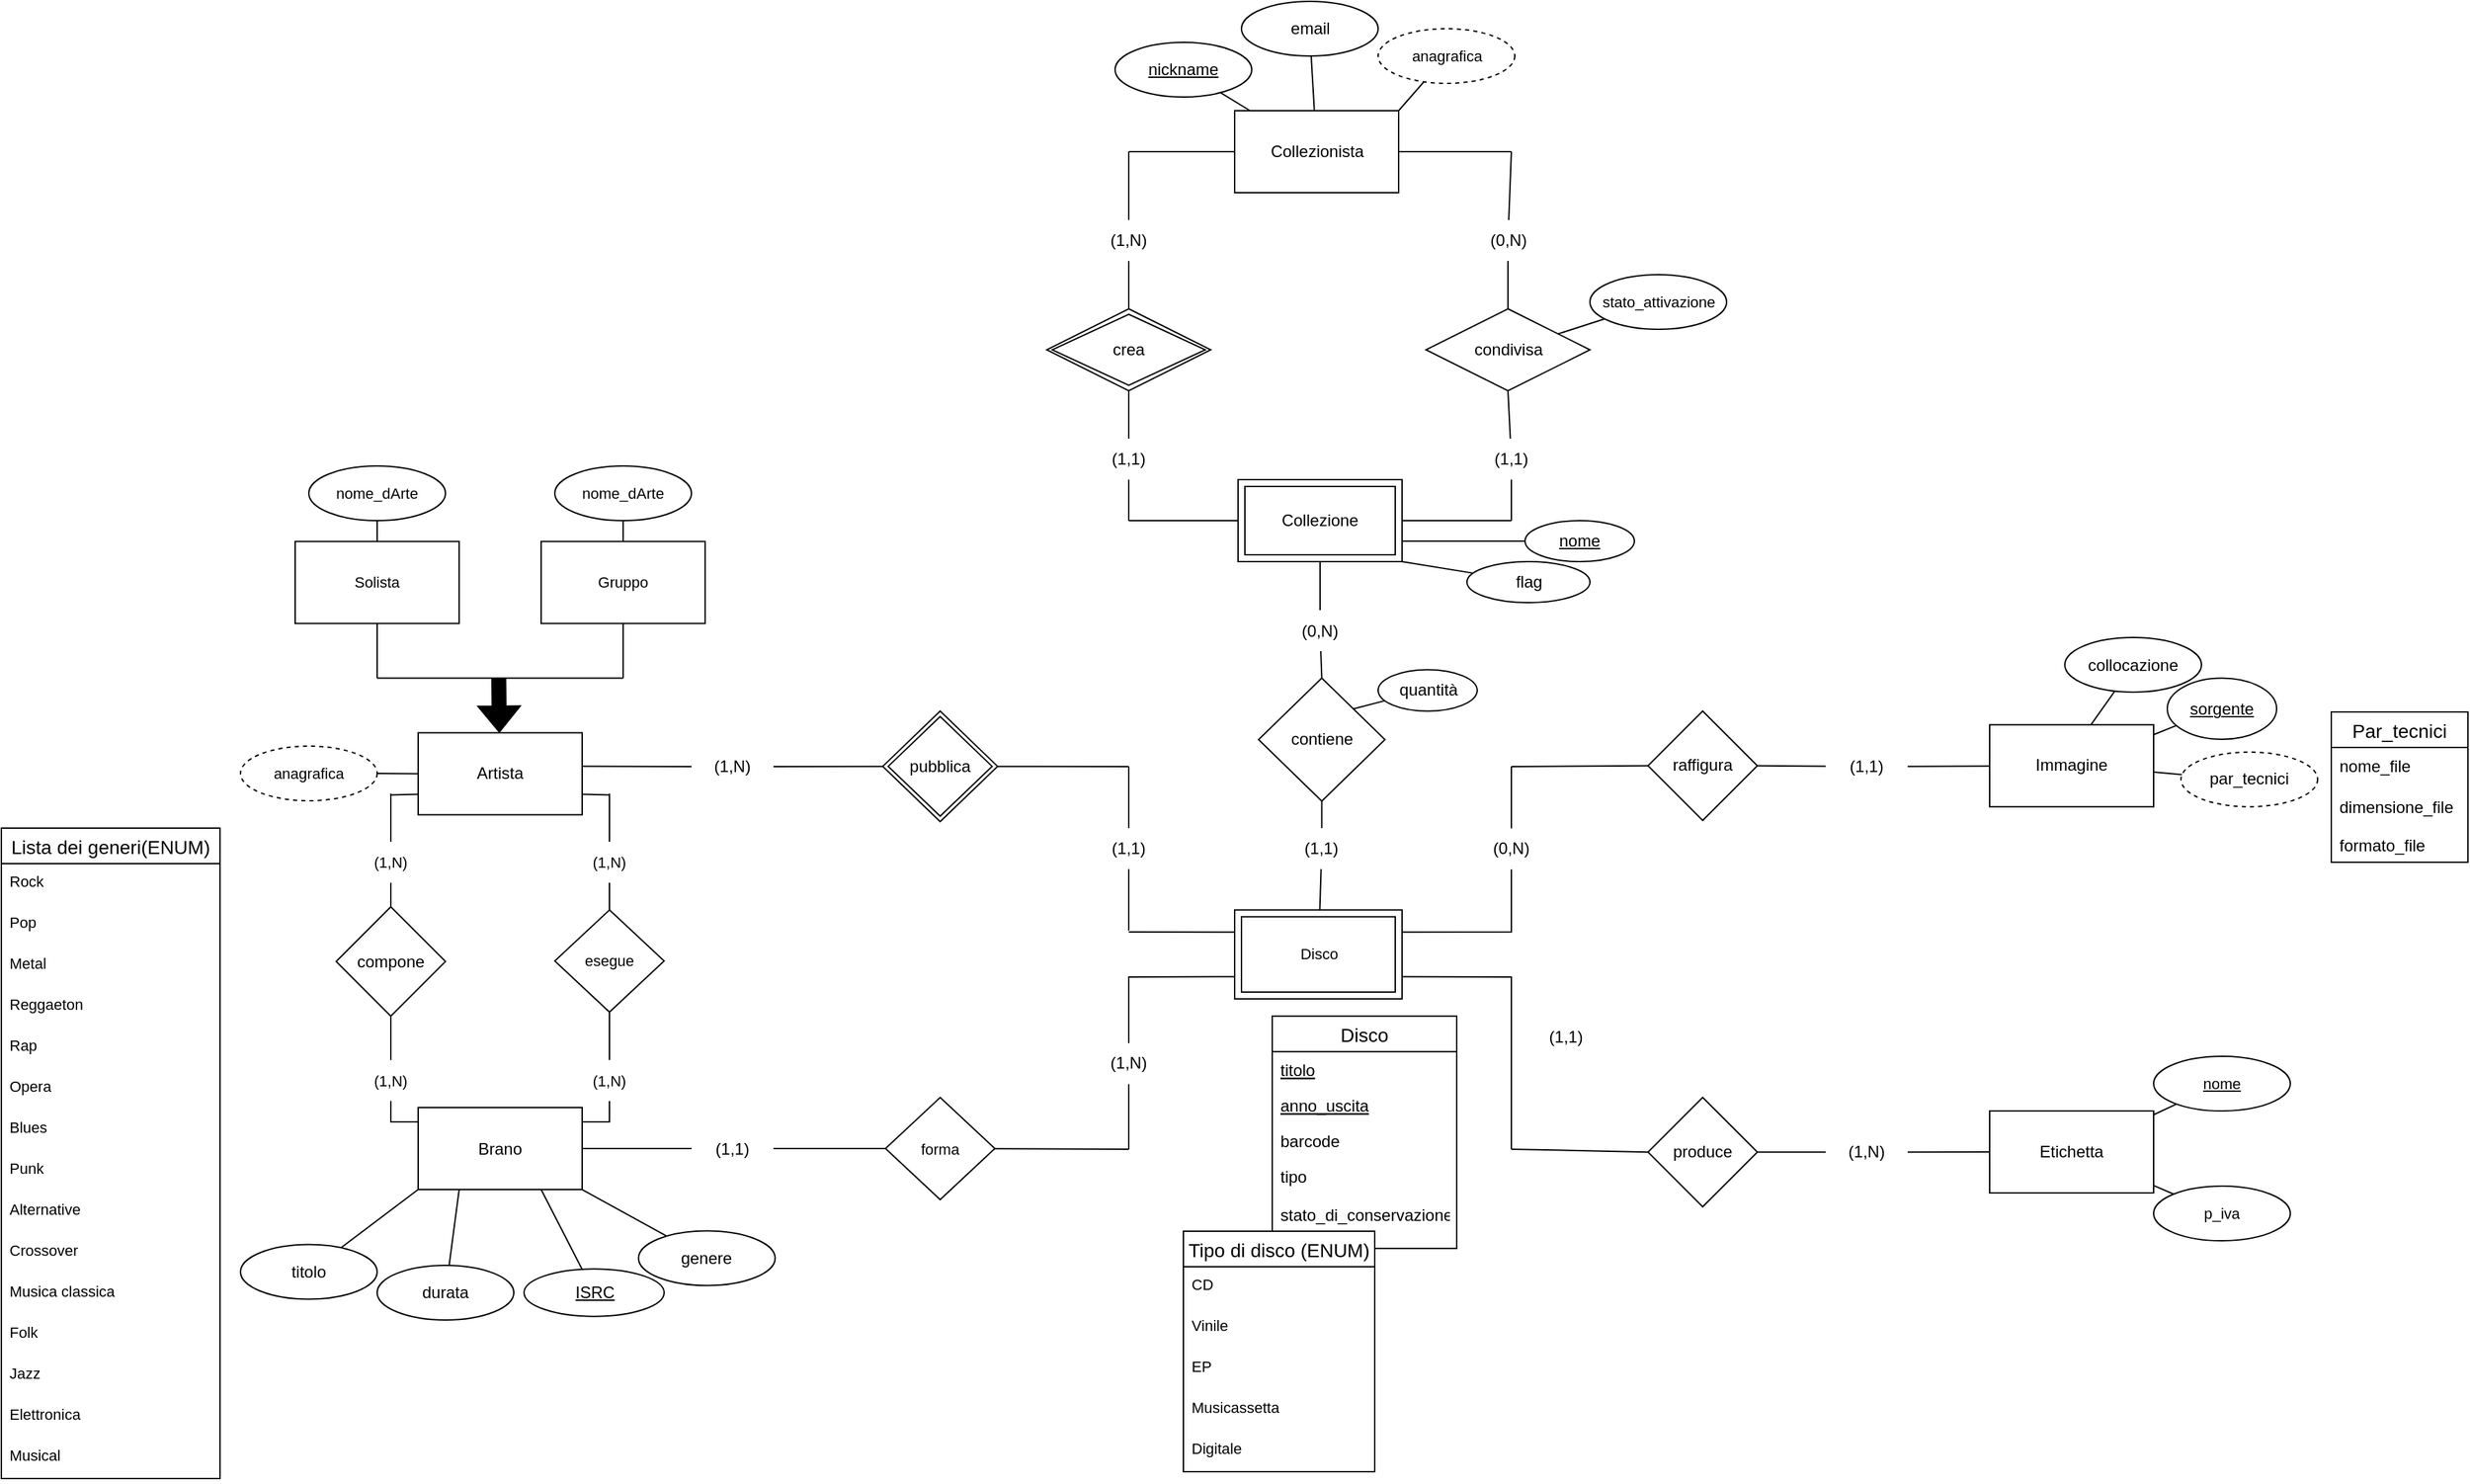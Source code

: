 <mxfile version="20.8.16" type="device" pages="2"><diagram id="vwt_ZmnHKVjrjZNjPfin" name="Iniziale"><mxGraphModel dx="1886" dy="1706" grid="1" gridSize="10" guides="1" tooltips="1" connect="1" arrows="1" fold="1" page="1" pageScale="1" pageWidth="850" pageHeight="1100" math="0" shadow="0"><root><mxCell id="0"/><mxCell id="1" parent="0"/><mxCell id="Kmu0QRxkOvmn1-277dSD-68" style="edgeStyle=none;shape=connector;rounded=0;sketch=0;orthogonalLoop=1;jettySize=auto;html=1;entryX=0.613;entryY=0.013;entryDx=0;entryDy=0;entryPerimeter=0;shadow=0;labelBackgroundColor=default;strokeColor=default;fontFamily=Helvetica;fontSize=11;fontColor=default;endArrow=none;endFill=0;elbow=vertical;" parent="1" source="Iwm7hPla7-mZRjqaMsa8-1" target="Iwm7hPla7-mZRjqaMsa8-8" edge="1"><mxGeometry relative="1" as="geometry"/></mxCell><mxCell id="Iwm7hPla7-mZRjqaMsa8-1" value="collocazione" style="ellipse;whiteSpace=wrap;html=1;align=center;" parent="1" vertex="1"><mxGeometry x="1005" y="395.5" width="100" height="40" as="geometry"/></mxCell><mxCell id="Iwm7hPla7-mZRjqaMsa8-2" value="sorgente" style="ellipse;whiteSpace=wrap;html=1;align=center;fontStyle=4;" parent="1" vertex="1"><mxGeometry x="1080" y="425.25" width="80" height="44.75" as="geometry"/></mxCell><mxCell id="Iwm7hPla7-mZRjqaMsa8-3" value="" style="rounded=0;sketch=0;orthogonalLoop=1;jettySize=auto;html=1;shadow=0;strokeColor=default;endArrow=none;endFill=0;elbow=vertical;startArrow=none;" parent="1" source="Iwm7hPla7-mZRjqaMsa8-58" target="Iwm7hPla7-mZRjqaMsa8-25" edge="1"><mxGeometry relative="1" as="geometry"><mxPoint x="320" y="40" as="sourcePoint"/></mxGeometry></mxCell><mxCell id="Iwm7hPla7-mZRjqaMsa8-4" value="Collezionista" style="rounded=0;whiteSpace=wrap;html=1;" parent="1" vertex="1"><mxGeometry x="397.5" y="10" width="120" height="60" as="geometry"/></mxCell><mxCell id="Iwm7hPla7-mZRjqaMsa8-7" style="edgeStyle=none;shape=connector;rounded=0;sketch=0;orthogonalLoop=1;jettySize=auto;html=1;shadow=0;labelBackgroundColor=default;strokeColor=default;fontFamily=Helvetica;fontSize=11;fontColor=default;endArrow=none;endFill=0;elbow=vertical;startArrow=none;entryX=1;entryY=0.5;entryDx=0;entryDy=0;" parent="1" source="Iwm7hPla7-mZRjqaMsa8-98" target="Iwm7hPla7-mZRjqaMsa8-13" edge="1"><mxGeometry relative="1" as="geometry"/></mxCell><mxCell id="Iwm7hPla7-mZRjqaMsa8-8" value="Immagine" style="rounded=0;whiteSpace=wrap;html=1;" parent="1" vertex="1"><mxGeometry x="950" y="459.38" width="120" height="60" as="geometry"/></mxCell><mxCell id="Iwm7hPla7-mZRjqaMsa8-11" value="contiene" style="rhombus;whiteSpace=wrap;html=1;rounded=0;" parent="1" vertex="1"><mxGeometry x="415" y="425.25" width="92.5" height="90" as="geometry"/></mxCell><mxCell id="Iwm7hPla7-mZRjqaMsa8-12" style="edgeStyle=none;shape=connector;rounded=0;sketch=0;orthogonalLoop=1;jettySize=auto;html=1;entryX=1;entryY=0.25;entryDx=0;entryDy=0;shadow=0;labelBackgroundColor=default;strokeColor=default;fontFamily=Helvetica;fontSize=11;fontColor=default;endArrow=none;endFill=0;elbow=vertical;startArrow=none;" parent="1" source="Iwm7hPla7-mZRjqaMsa8-96" target="n0KTzHT1gLQng2IL63Wh-5" edge="1"><mxGeometry relative="1" as="geometry"><mxPoint x="500" y="635.25" as="targetPoint"/><mxPoint x="600" y="490" as="sourcePoint"/><Array as="points"><mxPoint x="600" y="611"/></Array></mxGeometry></mxCell><mxCell id="Iwm7hPla7-mZRjqaMsa8-13" value="raffigura" style="rhombus;whiteSpace=wrap;html=1;rounded=0;" parent="1" vertex="1"><mxGeometry x="700" y="449.38" width="80" height="80" as="geometry"/></mxCell><mxCell id="Iwm7hPla7-mZRjqaMsa8-14" value="" style="rounded=0;sketch=0;orthogonalLoop=1;jettySize=auto;html=1;shadow=0;strokeColor=default;endArrow=none;endFill=0;elbow=vertical;" parent="1" source="Iwm7hPla7-mZRjqaMsa8-15" target="Iwm7hPla7-mZRjqaMsa8-4" edge="1"><mxGeometry relative="1" as="geometry"/></mxCell><mxCell id="Iwm7hPla7-mZRjqaMsa8-15" value="email" style="ellipse;whiteSpace=wrap;html=1;align=center;" parent="1" vertex="1"><mxGeometry x="402.5" y="-70" width="100" height="40" as="geometry"/></mxCell><mxCell id="Iwm7hPla7-mZRjqaMsa8-16" value="" style="rounded=0;sketch=0;orthogonalLoop=1;jettySize=auto;html=1;shadow=0;strokeColor=default;endArrow=none;endFill=0;elbow=vertical;" parent="1" source="Iwm7hPla7-mZRjqaMsa8-17" target="Iwm7hPla7-mZRjqaMsa8-4" edge="1"><mxGeometry relative="1" as="geometry"/></mxCell><mxCell id="Iwm7hPla7-mZRjqaMsa8-17" value="nickname" style="ellipse;whiteSpace=wrap;html=1;align=center;fontStyle=4;" parent="1" vertex="1"><mxGeometry x="310" y="-40" width="100" height="40" as="geometry"/></mxCell><mxCell id="Iwm7hPla7-mZRjqaMsa8-18" value="" style="rounded=0;sketch=0;orthogonalLoop=1;jettySize=auto;html=1;shadow=0;strokeColor=default;endArrow=none;endFill=0;elbow=vertical;entryX=1;entryY=0.75;entryDx=0;entryDy=0;" parent="1" source="Iwm7hPla7-mZRjqaMsa8-19" target="Iwm7hPla7-mZRjqaMsa8-22" edge="1"><mxGeometry relative="1" as="geometry"/></mxCell><mxCell id="Iwm7hPla7-mZRjqaMsa8-19" value="&lt;u&gt;nome&lt;/u&gt;" style="ellipse;whiteSpace=wrap;html=1;align=center;" parent="1" vertex="1"><mxGeometry x="610" y="310" width="80" height="30" as="geometry"/></mxCell><mxCell id="Iwm7hPla7-mZRjqaMsa8-20" value="" style="rounded=0;sketch=0;orthogonalLoop=1;jettySize=auto;html=1;shadow=0;strokeColor=default;endArrow=none;endFill=0;elbow=vertical;startArrow=none;" parent="1" source="Iwm7hPla7-mZRjqaMsa8-60" target="Iwm7hPla7-mZRjqaMsa8-25" edge="1"><mxGeometry relative="1" as="geometry"><mxPoint x="320" y="310" as="sourcePoint"/></mxGeometry></mxCell><mxCell id="Iwm7hPla7-mZRjqaMsa8-21" style="edgeStyle=none;rounded=0;sketch=0;orthogonalLoop=1;jettySize=auto;html=1;shadow=0;strokeColor=default;endArrow=none;endFill=0;elbow=vertical;entryX=0.5;entryY=0;entryDx=0;entryDy=0;startArrow=none;" parent="1" source="Iwm7hPla7-mZRjqaMsa8-65" target="Iwm7hPla7-mZRjqaMsa8-11" edge="1"><mxGeometry relative="1" as="geometry"/></mxCell><mxCell id="q2m9YsMxU4iMaZo4Z15J-3" style="edgeStyle=none;shape=connector;rounded=0;orthogonalLoop=1;jettySize=auto;html=1;labelBackgroundColor=default;strokeColor=default;fontFamily=Helvetica;fontSize=11;fontColor=default;endArrow=none;startArrow=none;entryX=0.5;entryY=1;entryDx=0;entryDy=0;" parent="1" source="q2m9YsMxU4iMaZo4Z15J-7" target="Iwm7hPla7-mZRjqaMsa8-48" edge="1"><mxGeometry relative="1" as="geometry"><mxPoint x="600" y="310" as="sourcePoint"/></mxGeometry></mxCell><mxCell id="Kmu0QRxkOvmn1-277dSD-10" style="edgeStyle=none;shape=connector;rounded=0;sketch=0;orthogonalLoop=1;jettySize=auto;html=1;shadow=0;labelBackgroundColor=default;strokeColor=default;fontFamily=Helvetica;fontSize=11;fontColor=default;endArrow=none;endFill=0;elbow=vertical;" parent="1" source="Iwm7hPla7-mZRjqaMsa8-22" edge="1"><mxGeometry relative="1" as="geometry"><mxPoint x="320.0" y="310" as="targetPoint"/></mxGeometry></mxCell><mxCell id="Kmu0QRxkOvmn1-277dSD-12" style="edgeStyle=none;shape=connector;rounded=0;sketch=0;orthogonalLoop=1;jettySize=auto;html=1;shadow=0;labelBackgroundColor=default;strokeColor=default;fontFamily=Helvetica;fontSize=11;fontColor=default;endArrow=none;endFill=0;elbow=vertical;" parent="1" source="Iwm7hPla7-mZRjqaMsa8-22" edge="1"><mxGeometry relative="1" as="geometry"><mxPoint x="600.0" y="310" as="targetPoint"/></mxGeometry></mxCell><mxCell id="Iwm7hPla7-mZRjqaMsa8-22" value="Collezione" style="shape=ext;margin=3;double=1;whiteSpace=wrap;html=1;align=center;" parent="1" vertex="1"><mxGeometry x="400" y="280" width="120" height="60" as="geometry"/></mxCell><mxCell id="Iwm7hPla7-mZRjqaMsa8-25" value="crea" style="shape=rhombus;double=1;perimeter=rhombusPerimeter;whiteSpace=wrap;html=1;align=center;" parent="1" vertex="1"><mxGeometry x="260" y="155" width="120" height="60" as="geometry"/></mxCell><mxCell id="Kmu0QRxkOvmn1-277dSD-38" style="edgeStyle=none;shape=connector;rounded=0;sketch=0;orthogonalLoop=1;jettySize=auto;html=1;entryX=0.25;entryY=1;entryDx=0;entryDy=0;shadow=0;labelBackgroundColor=default;strokeColor=default;fontFamily=Helvetica;fontSize=11;fontColor=default;endArrow=none;endFill=0;elbow=vertical;" parent="1" source="Iwm7hPla7-mZRjqaMsa8-28" target="n0KTzHT1gLQng2IL63Wh-4" edge="1"><mxGeometry relative="1" as="geometry"/></mxCell><mxCell id="Iwm7hPla7-mZRjqaMsa8-28" value="durata" style="ellipse;whiteSpace=wrap;html=1;align=center;" parent="1" vertex="1"><mxGeometry x="-230" y="854.99" width="100" height="40" as="geometry"/></mxCell><mxCell id="Iwm7hPla7-mZRjqaMsa8-34" value="" style="rounded=0;sketch=0;orthogonalLoop=1;jettySize=auto;html=1;shadow=0;strokeColor=default;endArrow=none;endFill=0;elbow=vertical;" parent="1" source="Iwm7hPla7-mZRjqaMsa8-2" target="Iwm7hPla7-mZRjqaMsa8-8" edge="1"><mxGeometry relative="1" as="geometry"/></mxCell><mxCell id="Iwm7hPla7-mZRjqaMsa8-35" value="Disco" style="swimlane;fontStyle=0;childLayout=stackLayout;horizontal=1;startSize=26;horizontalStack=0;resizeParent=1;resizeParentMax=0;resizeLast=0;collapsible=1;marginBottom=0;align=center;fontSize=14;" parent="1" vertex="1"><mxGeometry x="425" y="672.62" width="135" height="170" as="geometry"/></mxCell><mxCell id="Iwm7hPla7-mZRjqaMsa8-36" value="titolo" style="text;strokeColor=none;fillColor=none;spacingLeft=4;spacingRight=4;overflow=hidden;rotatable=0;points=[[0,0.5],[1,0.5]];portConstraint=eastwest;fontSize=12;fontStyle=4" parent="Iwm7hPla7-mZRjqaMsa8-35" vertex="1"><mxGeometry y="26" width="135" height="26" as="geometry"/></mxCell><mxCell id="Iwm7hPla7-mZRjqaMsa8-37" value="anno_uscita" style="text;strokeColor=none;fillColor=none;spacingLeft=4;spacingRight=4;overflow=hidden;rotatable=0;points=[[0,0.5],[1,0.5]];portConstraint=eastwest;fontSize=12;fontStyle=4" parent="Iwm7hPla7-mZRjqaMsa8-35" vertex="1"><mxGeometry y="52" width="135" height="26" as="geometry"/></mxCell><mxCell id="Iwm7hPla7-mZRjqaMsa8-38" value="barcode" style="text;strokeColor=none;fillColor=none;spacingLeft=4;spacingRight=4;overflow=hidden;rotatable=0;points=[[0,0.5],[1,0.5]];portConstraint=eastwest;fontSize=12;fontStyle=0" parent="Iwm7hPla7-mZRjqaMsa8-35" vertex="1"><mxGeometry y="78" width="135" height="26" as="geometry"/></mxCell><mxCell id="Iwm7hPla7-mZRjqaMsa8-39" value="tipo&#10;&#10;stato_di_conservazione&#10;" style="text;strokeColor=none;fillColor=none;spacingLeft=4;spacingRight=4;overflow=hidden;rotatable=0;points=[[0,0.5],[1,0.5]];portConstraint=eastwest;fontSize=12;fontStyle=0" parent="Iwm7hPla7-mZRjqaMsa8-35" vertex="1"><mxGeometry y="104" width="135" height="66" as="geometry"/></mxCell><mxCell id="q2m9YsMxU4iMaZo4Z15J-4" style="edgeStyle=none;shape=connector;rounded=0;orthogonalLoop=1;jettySize=auto;html=1;labelBackgroundColor=default;strokeColor=default;fontFamily=Helvetica;fontSize=11;fontColor=default;endArrow=none;startArrow=none;entryX=1;entryY=0.5;entryDx=0;entryDy=0;" parent="1" target="Iwm7hPla7-mZRjqaMsa8-4" edge="1"><mxGeometry relative="1" as="geometry"><mxPoint x="600" y="40" as="sourcePoint"/></mxGeometry></mxCell><mxCell id="Iwm7hPla7-mZRjqaMsa8-48" value="condivisa" style="shape=rhombus;perimeter=rhombusPerimeter;whiteSpace=wrap;html=1;align=center;" parent="1" vertex="1"><mxGeometry x="537.5" y="155" width="120" height="60" as="geometry"/></mxCell><mxCell id="Iwm7hPla7-mZRjqaMsa8-49" style="edgeStyle=none;rounded=0;sketch=0;orthogonalLoop=1;jettySize=auto;html=1;shadow=0;strokeColor=default;endArrow=none;endFill=0;elbow=vertical;entryX=1;entryY=1;entryDx=0;entryDy=0;" parent="1" source="Iwm7hPla7-mZRjqaMsa8-50" target="Iwm7hPla7-mZRjqaMsa8-22" edge="1"><mxGeometry relative="1" as="geometry"/></mxCell><mxCell id="Iwm7hPla7-mZRjqaMsa8-50" value="flag" style="ellipse;whiteSpace=wrap;html=1;align=center;" parent="1" vertex="1"><mxGeometry x="567.5" y="340" width="90" height="30" as="geometry"/></mxCell><mxCell id="Iwm7hPla7-mZRjqaMsa8-53" value="Par_tecnici" style="swimlane;fontStyle=0;childLayout=stackLayout;horizontal=1;startSize=26;horizontalStack=0;resizeParent=1;resizeParentMax=0;resizeLast=0;collapsible=1;marginBottom=0;align=center;fontSize=14;" parent="1" vertex="1"><mxGeometry x="1200" y="450" width="100" height="110" as="geometry"/></mxCell><mxCell id="Iwm7hPla7-mZRjqaMsa8-55" value="nome_file" style="text;strokeColor=none;fillColor=none;spacingLeft=4;spacingRight=4;overflow=hidden;rotatable=0;points=[[0,0.5],[1,0.5]];portConstraint=eastwest;fontSize=12;" parent="Iwm7hPla7-mZRjqaMsa8-53" vertex="1"><mxGeometry y="26" width="100" height="30" as="geometry"/></mxCell><mxCell id="Iwm7hPla7-mZRjqaMsa8-56" value="dimensione_file&#10;&#10;formato_file" style="text;strokeColor=none;fillColor=none;spacingLeft=4;spacingRight=4;overflow=hidden;rotatable=0;points=[[0,0.5],[1,0.5]];portConstraint=eastwest;fontSize=12;" parent="Iwm7hPla7-mZRjqaMsa8-53" vertex="1"><mxGeometry y="56" width="100" height="54" as="geometry"/></mxCell><mxCell id="Iwm7hPla7-mZRjqaMsa8-57" value="" style="rounded=0;sketch=0;orthogonalLoop=1;jettySize=auto;html=1;shadow=0;strokeColor=default;endArrow=none;endFill=0;elbow=vertical;" parent="1" source="Iwm7hPla7-mZRjqaMsa8-4" edge="1"><mxGeometry relative="1" as="geometry"><mxPoint x="425" y="90" as="sourcePoint"/><mxPoint x="320" y="40" as="targetPoint"/><Array as="points"><mxPoint x="370" y="40"/></Array></mxGeometry></mxCell><mxCell id="Iwm7hPla7-mZRjqaMsa8-64" value="" style="edgeStyle=none;rounded=0;sketch=0;orthogonalLoop=1;jettySize=auto;html=1;shadow=0;strokeColor=default;endArrow=none;endFill=0;elbow=vertical;entryX=0.5;entryY=0;entryDx=0;entryDy=0;" parent="1" source="Iwm7hPla7-mZRjqaMsa8-22" target="Iwm7hPla7-mZRjqaMsa8-65" edge="1"><mxGeometry relative="1" as="geometry"><mxPoint x="448" y="370" as="sourcePoint"/><mxPoint x="440" y="450" as="targetPoint"/></mxGeometry></mxCell><mxCell id="Iwm7hPla7-mZRjqaMsa8-65" value="(0,N)" style="text;html=1;strokeColor=none;fillColor=none;align=center;verticalAlign=middle;whiteSpace=wrap;rounded=0;" parent="1" vertex="1"><mxGeometry x="430" y="375.5" width="60" height="30" as="geometry"/></mxCell><mxCell id="jR81d8sfJOUf7pwGaE61-1" style="edgeStyle=none;shape=connector;rounded=0;sketch=0;orthogonalLoop=1;jettySize=auto;html=1;entryX=0;entryY=0.5;entryDx=0;entryDy=0;shadow=0;labelBackgroundColor=default;strokeColor=default;fontFamily=Helvetica;fontSize=11;fontColor=default;endArrow=none;endFill=0;elbow=vertical;exitX=1;exitY=0.5;exitDx=0;exitDy=0;startArrow=none;" parent="1" source="Iwm7hPla7-mZRjqaMsa8-71" target="n0KTzHT1gLQng2IL63Wh-11" edge="1"><mxGeometry relative="1" as="geometry"/></mxCell><mxCell id="Kmu0QRxkOvmn1-277dSD-48" style="edgeStyle=none;shape=connector;rounded=0;sketch=0;orthogonalLoop=1;jettySize=auto;html=1;shadow=0;labelBackgroundColor=default;strokeColor=default;fontFamily=Helvetica;fontSize=11;fontColor=default;endArrow=none;endFill=0;elbow=vertical;exitX=1;exitY=0.75;exitDx=0;exitDy=0;" parent="1" source="Iwm7hPla7-mZRjqaMsa8-77" edge="1"><mxGeometry relative="1" as="geometry"><mxPoint x="-60" y="510.75" as="targetPoint"/></mxGeometry></mxCell><mxCell id="Kmu0QRxkOvmn1-277dSD-49" style="edgeStyle=none;shape=connector;rounded=0;sketch=0;orthogonalLoop=1;jettySize=auto;html=1;shadow=0;labelBackgroundColor=default;strokeColor=default;fontFamily=Helvetica;fontSize=11;fontColor=default;endArrow=none;endFill=0;elbow=vertical;exitX=0;exitY=0.75;exitDx=0;exitDy=0;" parent="1" source="Iwm7hPla7-mZRjqaMsa8-77" edge="1"><mxGeometry relative="1" as="geometry"><mxPoint x="-220" y="510.75" as="targetPoint"/></mxGeometry></mxCell><mxCell id="Iwm7hPla7-mZRjqaMsa8-77" value="Artista" style="rounded=0;whiteSpace=wrap;html=1;" parent="1" vertex="1"><mxGeometry x="-200" y="465.25" width="120" height="60" as="geometry"/></mxCell><mxCell id="Iwm7hPla7-mZRjqaMsa8-80" value="Etichetta" style="rounded=0;whiteSpace=wrap;html=1;" parent="1" vertex="1"><mxGeometry x="950" y="742.01" width="120" height="60" as="geometry"/></mxCell><mxCell id="Iwm7hPla7-mZRjqaMsa8-81" value="compone" style="rhombus;whiteSpace=wrap;html=1;rounded=0;" parent="1" vertex="1"><mxGeometry x="-260" y="592.62" width="80" height="80" as="geometry"/></mxCell><mxCell id="Iwm7hPla7-mZRjqaMsa8-83" value="produce" style="rhombus;whiteSpace=wrap;html=1;rounded=0;" parent="1" vertex="1"><mxGeometry x="700" y="732.13" width="80" height="80" as="geometry"/></mxCell><mxCell id="jR81d8sfJOUf7pwGaE61-2" style="edgeStyle=none;shape=connector;rounded=0;sketch=0;orthogonalLoop=1;jettySize=auto;html=1;entryX=1;entryY=0.5;entryDx=0;entryDy=0;shadow=0;labelBackgroundColor=default;strokeColor=default;fontFamily=Helvetica;fontSize=11;fontColor=default;endArrow=none;endFill=0;elbow=vertical;exitX=0;exitY=0.5;exitDx=0;exitDy=0;startArrow=none;" parent="1" source="Iwm7hPla7-mZRjqaMsa8-85" target="Iwm7hPla7-mZRjqaMsa8-83" edge="1"><mxGeometry relative="1" as="geometry"><mxPoint x="1150" y="730" as="sourcePoint"/></mxGeometry></mxCell><mxCell id="Iwm7hPla7-mZRjqaMsa8-86" value="" style="edgeStyle=none;shape=connector;rounded=0;sketch=0;orthogonalLoop=1;jettySize=auto;html=1;shadow=0;labelBackgroundColor=default;strokeColor=default;fontFamily=Helvetica;fontSize=11;fontColor=default;endArrow=none;endFill=0;elbow=vertical;entryX=1;entryY=0.75;entryDx=0;entryDy=0;startArrow=none;" parent="1" target="n0KTzHT1gLQng2IL63Wh-5" edge="1"><mxGeometry relative="1" as="geometry"><mxPoint x="600" y="770" as="sourcePoint"/><mxPoint x="448.04" y="661.62" as="targetPoint"/><Array as="points"><mxPoint x="600" y="644"/></Array></mxGeometry></mxCell><mxCell id="Iwm7hPla7-mZRjqaMsa8-97" value="" style="edgeStyle=none;shape=connector;rounded=0;sketch=0;orthogonalLoop=1;jettySize=auto;html=1;shadow=0;labelBackgroundColor=default;strokeColor=default;fontFamily=Helvetica;fontSize=11;fontColor=default;endArrow=none;endFill=0;elbow=vertical;" parent="1" source="Iwm7hPla7-mZRjqaMsa8-8" target="Iwm7hPla7-mZRjqaMsa8-98" edge="1"><mxGeometry relative="1" as="geometry"><mxPoint x="1172.5" y="687.63" as="sourcePoint"/><mxPoint x="1082.5" y="687.63" as="targetPoint"/></mxGeometry></mxCell><mxCell id="Iwm7hPla7-mZRjqaMsa8-98" value="(1,1)" style="text;html=1;strokeColor=none;fillColor=none;align=center;verticalAlign=middle;whiteSpace=wrap;rounded=0;" parent="1" vertex="1"><mxGeometry x="830" y="475" width="60" height="30" as="geometry"/></mxCell><mxCell id="Iwm7hPla7-mZRjqaMsa8-99" style="edgeStyle=none;shape=connector;rounded=0;sketch=0;orthogonalLoop=1;jettySize=auto;html=1;shadow=0;labelBackgroundColor=default;strokeColor=default;fontFamily=Helvetica;fontSize=11;fontColor=default;endArrow=none;endFill=0;elbow=vertical;entryX=0.5;entryY=0;entryDx=0;entryDy=0;" parent="1" source="Iwm7hPla7-mZRjqaMsa8-100" target="czn-KqzEx1_UJOF4n-0M-7" edge="1"><mxGeometry relative="1" as="geometry"/></mxCell><mxCell id="Iwm7hPla7-mZRjqaMsa8-100" value="nome_dArte" style="ellipse;whiteSpace=wrap;html=1;align=center;fontFamily=Helvetica;fontSize=11;fontColor=default;" parent="1" vertex="1"><mxGeometry x="-280" y="270" width="100" height="40" as="geometry"/></mxCell><mxCell id="Iwm7hPla7-mZRjqaMsa8-103" style="edgeStyle=none;shape=connector;rounded=0;sketch=0;orthogonalLoop=1;jettySize=auto;html=1;shadow=0;labelBackgroundColor=default;strokeColor=default;fontFamily=Helvetica;fontSize=11;fontColor=default;endArrow=none;endFill=0;elbow=vertical;" parent="1" source="Iwm7hPla7-mZRjqaMsa8-104" target="Iwm7hPla7-mZRjqaMsa8-80" edge="1"><mxGeometry relative="1" as="geometry"/></mxCell><mxCell id="Iwm7hPla7-mZRjqaMsa8-104" value="p_iva" style="ellipse;whiteSpace=wrap;html=1;align=center;fontFamily=Helvetica;fontSize=11;fontColor=default;" parent="1" vertex="1"><mxGeometry x="1070" y="797.01" width="100" height="40" as="geometry"/></mxCell><mxCell id="Iwm7hPla7-mZRjqaMsa8-105" style="edgeStyle=none;shape=connector;rounded=0;sketch=0;orthogonalLoop=1;jettySize=auto;html=1;shadow=0;labelBackgroundColor=default;strokeColor=default;fontFamily=Helvetica;fontSize=11;fontColor=default;endArrow=none;endFill=0;elbow=vertical;" parent="1" source="Iwm7hPla7-mZRjqaMsa8-106" target="Iwm7hPla7-mZRjqaMsa8-80" edge="1"><mxGeometry relative="1" as="geometry"/></mxCell><mxCell id="Iwm7hPla7-mZRjqaMsa8-106" value="nome" style="ellipse;whiteSpace=wrap;html=1;align=center;fontStyle=4;fontFamily=Helvetica;fontSize=11;fontColor=default;" parent="1" vertex="1"><mxGeometry x="1070" y="702.01" width="100" height="40" as="geometry"/></mxCell><mxCell id="Iwm7hPla7-mZRjqaMsa8-109" value="Lista dei generi(ENUM)" style="swimlane;fontStyle=0;childLayout=stackLayout;horizontal=1;startSize=26;horizontalStack=0;resizeParent=1;resizeParentMax=0;resizeLast=0;collapsible=1;marginBottom=0;align=center;fontSize=14;fontFamily=Helvetica;fontColor=default;" parent="1" vertex="1"><mxGeometry x="-505" y="535" width="160" height="476" as="geometry"/></mxCell><mxCell id="Iwm7hPla7-mZRjqaMsa8-110" value="Rock&#10;" style="text;strokeColor=none;fillColor=none;spacingLeft=4;spacingRight=4;overflow=hidden;rotatable=0;points=[[0,0.5],[1,0.5]];portConstraint=eastwest;fontSize=11;fontFamily=Helvetica;fontColor=default;" parent="Iwm7hPla7-mZRjqaMsa8-109" vertex="1"><mxGeometry y="26" width="160" height="30" as="geometry"/></mxCell><mxCell id="Iwm7hPla7-mZRjqaMsa8-111" value="Pop" style="text;strokeColor=none;fillColor=none;spacingLeft=4;spacingRight=4;overflow=hidden;rotatable=0;points=[[0,0.5],[1,0.5]];portConstraint=eastwest;fontSize=11;fontFamily=Helvetica;fontColor=default;" parent="Iwm7hPla7-mZRjqaMsa8-109" vertex="1"><mxGeometry y="56" width="160" height="30" as="geometry"/></mxCell><mxCell id="Iwm7hPla7-mZRjqaMsa8-112" value="Metal" style="text;strokeColor=none;fillColor=none;spacingLeft=4;spacingRight=4;overflow=hidden;rotatable=0;points=[[0,0.5],[1,0.5]];portConstraint=eastwest;fontSize=11;fontFamily=Helvetica;fontColor=default;" parent="Iwm7hPla7-mZRjqaMsa8-109" vertex="1"><mxGeometry y="86" width="160" height="30" as="geometry"/></mxCell><mxCell id="Iwm7hPla7-mZRjqaMsa8-113" value="Reggaeton" style="text;strokeColor=none;fillColor=none;spacingLeft=4;spacingRight=4;overflow=hidden;rotatable=0;points=[[0,0.5],[1,0.5]];portConstraint=eastwest;fontSize=11;fontFamily=Helvetica;fontColor=default;" parent="Iwm7hPla7-mZRjqaMsa8-109" vertex="1"><mxGeometry y="116" width="160" height="30" as="geometry"/></mxCell><mxCell id="Iwm7hPla7-mZRjqaMsa8-114" value="Rap" style="text;strokeColor=none;fillColor=none;spacingLeft=4;spacingRight=4;overflow=hidden;rotatable=0;points=[[0,0.5],[1,0.5]];portConstraint=eastwest;fontSize=11;fontFamily=Helvetica;fontColor=default;" parent="Iwm7hPla7-mZRjqaMsa8-109" vertex="1"><mxGeometry y="146" width="160" height="30" as="geometry"/></mxCell><mxCell id="Iwm7hPla7-mZRjqaMsa8-115" value="Opera" style="text;strokeColor=none;fillColor=none;spacingLeft=4;spacingRight=4;overflow=hidden;rotatable=0;points=[[0,0.5],[1,0.5]];portConstraint=eastwest;fontSize=11;fontFamily=Helvetica;fontColor=default;" parent="Iwm7hPla7-mZRjqaMsa8-109" vertex="1"><mxGeometry y="176" width="160" height="30" as="geometry"/></mxCell><mxCell id="Iwm7hPla7-mZRjqaMsa8-116" value="Blues" style="text;strokeColor=none;fillColor=none;spacingLeft=4;spacingRight=4;overflow=hidden;rotatable=0;points=[[0,0.5],[1,0.5]];portConstraint=eastwest;fontSize=11;fontFamily=Helvetica;fontColor=default;" parent="Iwm7hPla7-mZRjqaMsa8-109" vertex="1"><mxGeometry y="206" width="160" height="30" as="geometry"/></mxCell><mxCell id="Iwm7hPla7-mZRjqaMsa8-117" value="Punk" style="text;strokeColor=none;fillColor=none;spacingLeft=4;spacingRight=4;overflow=hidden;rotatable=0;points=[[0,0.5],[1,0.5]];portConstraint=eastwest;fontSize=11;fontFamily=Helvetica;fontColor=default;" parent="Iwm7hPla7-mZRjqaMsa8-109" vertex="1"><mxGeometry y="236" width="160" height="30" as="geometry"/></mxCell><mxCell id="Iwm7hPla7-mZRjqaMsa8-118" value="Alternative" style="text;strokeColor=none;fillColor=none;spacingLeft=4;spacingRight=4;overflow=hidden;rotatable=0;points=[[0,0.5],[1,0.5]];portConstraint=eastwest;fontSize=11;fontFamily=Helvetica;fontColor=default;" parent="Iwm7hPla7-mZRjqaMsa8-109" vertex="1"><mxGeometry y="266" width="160" height="30" as="geometry"/></mxCell><mxCell id="Iwm7hPla7-mZRjqaMsa8-119" value="Crossover" style="text;strokeColor=none;fillColor=none;spacingLeft=4;spacingRight=4;overflow=hidden;rotatable=0;points=[[0,0.5],[1,0.5]];portConstraint=eastwest;fontSize=11;fontFamily=Helvetica;fontColor=default;" parent="Iwm7hPla7-mZRjqaMsa8-109" vertex="1"><mxGeometry y="296" width="160" height="30" as="geometry"/></mxCell><mxCell id="Iwm7hPla7-mZRjqaMsa8-120" value="Musica classica" style="text;strokeColor=none;fillColor=none;spacingLeft=4;spacingRight=4;overflow=hidden;rotatable=0;points=[[0,0.5],[1,0.5]];portConstraint=eastwest;fontSize=11;fontFamily=Helvetica;fontColor=default;" parent="Iwm7hPla7-mZRjqaMsa8-109" vertex="1"><mxGeometry y="326" width="160" height="30" as="geometry"/></mxCell><mxCell id="Iwm7hPla7-mZRjqaMsa8-121" value="Folk" style="text;strokeColor=none;fillColor=none;spacingLeft=4;spacingRight=4;overflow=hidden;rotatable=0;points=[[0,0.5],[1,0.5]];portConstraint=eastwest;fontSize=11;fontFamily=Helvetica;fontColor=default;" parent="Iwm7hPla7-mZRjqaMsa8-109" vertex="1"><mxGeometry y="356" width="160" height="30" as="geometry"/></mxCell><mxCell id="Iwm7hPla7-mZRjqaMsa8-122" value="Jazz" style="text;strokeColor=none;fillColor=none;spacingLeft=4;spacingRight=4;overflow=hidden;rotatable=0;points=[[0,0.5],[1,0.5]];portConstraint=eastwest;fontSize=11;fontFamily=Helvetica;fontColor=default;" parent="Iwm7hPla7-mZRjqaMsa8-109" vertex="1"><mxGeometry y="386" width="160" height="30" as="geometry"/></mxCell><mxCell id="Iwm7hPla7-mZRjqaMsa8-123" value="Elettronica" style="text;strokeColor=none;fillColor=none;spacingLeft=4;spacingRight=4;overflow=hidden;rotatable=0;points=[[0,0.5],[1,0.5]];portConstraint=eastwest;fontSize=11;fontFamily=Helvetica;fontColor=default;" parent="Iwm7hPla7-mZRjqaMsa8-109" vertex="1"><mxGeometry y="416" width="160" height="30" as="geometry"/></mxCell><mxCell id="Iwm7hPla7-mZRjqaMsa8-124" value="Musical" style="text;strokeColor=none;fillColor=none;spacingLeft=4;spacingRight=4;overflow=hidden;rotatable=0;points=[[0,0.5],[1,0.5]];portConstraint=eastwest;fontSize=11;fontFamily=Helvetica;fontColor=default;" parent="Iwm7hPla7-mZRjqaMsa8-109" vertex="1"><mxGeometry y="446" width="160" height="30" as="geometry"/></mxCell><mxCell id="n0KTzHT1gLQng2IL63Wh-6" style="edgeStyle=none;shape=connector;rounded=0;sketch=0;orthogonalLoop=1;jettySize=auto;html=1;shadow=0;labelBackgroundColor=default;strokeColor=default;fontFamily=Helvetica;fontSize=11;fontColor=default;endArrow=none;endFill=0;elbow=vertical;entryX=1;entryY=1;entryDx=0;entryDy=0;" parent="1" source="Iwm7hPla7-mZRjqaMsa8-125" target="n0KTzHT1gLQng2IL63Wh-4" edge="1"><mxGeometry relative="1" as="geometry"><mxPoint x="-80" y="799.75" as="targetPoint"/><Array as="points"/></mxGeometry></mxCell><mxCell id="Iwm7hPla7-mZRjqaMsa8-125" value="genere" style="ellipse;whiteSpace=wrap;html=1;align=center;" parent="1" vertex="1"><mxGeometry x="-38.75" y="829.75" width="100" height="40" as="geometry"/></mxCell><mxCell id="Iwm7hPla7-mZRjqaMsa8-126" style="edgeStyle=none;shape=connector;rounded=0;sketch=0;orthogonalLoop=1;jettySize=auto;html=1;exitX=0.5;exitY=1;exitDx=0;exitDy=0;shadow=0;labelBackgroundColor=default;strokeColor=default;fontFamily=Helvetica;fontSize=11;fontColor=default;endArrow=none;endFill=0;elbow=vertical;" parent="1" source="Iwm7hPla7-mZRjqaMsa8-28" target="Iwm7hPla7-mZRjqaMsa8-28" edge="1"><mxGeometry relative="1" as="geometry"/></mxCell><mxCell id="Kmu0QRxkOvmn1-277dSD-46" style="edgeStyle=none;shape=connector;rounded=0;sketch=0;orthogonalLoop=1;jettySize=auto;html=1;shadow=0;labelBackgroundColor=default;strokeColor=default;fontFamily=Helvetica;fontSize=11;fontColor=default;endArrow=none;endFill=0;elbow=vertical;startArrow=none;" parent="1" source="Iwm7hPla7-mZRjqaMsa8-160" edge="1"><mxGeometry relative="1" as="geometry"><mxPoint x="-60" y="509.75" as="targetPoint"/></mxGeometry></mxCell><mxCell id="Iwm7hPla7-mZRjqaMsa8-129" value="esegue" style="rhombus;whiteSpace=wrap;html=1;fontSize=11;" parent="1" vertex="1"><mxGeometry x="-100" y="594.88" width="80" height="74.75" as="geometry"/></mxCell><mxCell id="Iwm7hPla7-mZRjqaMsa8-131" style="edgeStyle=none;shape=connector;rounded=0;sketch=0;orthogonalLoop=1;jettySize=auto;html=1;shadow=0;labelBackgroundColor=default;strokeColor=default;fontFamily=Helvetica;fontSize=11;fontColor=default;endArrow=none;endFill=0;elbow=vertical;startArrow=none;exitX=0;exitY=0.5;exitDx=0;exitDy=0;" parent="1" source="Iwm7hPla7-mZRjqaMsa8-135" edge="1"><mxGeometry relative="1" as="geometry"><Array as="points"/><mxPoint x="70" y="489.75" as="sourcePoint"/><mxPoint x="-80" y="489.75" as="targetPoint"/></mxGeometry></mxCell><mxCell id="Iwm7hPla7-mZRjqaMsa8-156" value="" style="rounded=0;sketch=0;orthogonalLoop=1;jettySize=auto;html=1;shadow=0;strokeColor=default;endArrow=none;endFill=0;elbow=vertical;startArrow=none;entryX=0.5;entryY=0;entryDx=0;entryDy=0;" parent="1" source="Iwm7hPla7-mZRjqaMsa8-157" target="Iwm7hPla7-mZRjqaMsa8-81" edge="1"><mxGeometry relative="1" as="geometry"><mxPoint x="-220" y="509.75" as="sourcePoint"/><mxPoint x="-266" y="495.76" as="targetPoint"/></mxGeometry></mxCell><mxCell id="q2m9YsMxU4iMaZo4Z15J-6" value="" style="edgeStyle=none;shape=connector;rounded=0;orthogonalLoop=1;jettySize=auto;html=1;labelBackgroundColor=default;strokeColor=default;fontFamily=Helvetica;fontSize=11;fontColor=default;endArrow=none;startArrow=none;" parent="1" source="q2m9YsMxU4iMaZo4Z15J-5" edge="1"><mxGeometry relative="1" as="geometry"><mxPoint x="574.865" y="171.317" as="sourcePoint"/><mxPoint x="600" y="40" as="targetPoint"/></mxGeometry></mxCell><mxCell id="crIVqIKt3nkGQ7gtiFbC-5" style="edgeStyle=none;shape=connector;rounded=0;orthogonalLoop=1;jettySize=auto;html=1;labelBackgroundColor=default;strokeColor=default;fontFamily=Helvetica;fontSize=11;fontColor=default;endArrow=none;" parent="1" source="cppfOyBTi9LwNttSVIaH-1" target="Iwm7hPla7-mZRjqaMsa8-48" edge="1"><mxGeometry relative="1" as="geometry"/></mxCell><mxCell id="czn-KqzEx1_UJOF4n-0M-3" style="edgeStyle=none;shape=connector;rounded=0;sketch=0;orthogonalLoop=1;jettySize=auto;html=1;entryX=0;entryY=0.5;entryDx=0;entryDy=0;shadow=0;labelBackgroundColor=default;strokeColor=default;fontFamily=Helvetica;fontSize=11;fontColor=default;endArrow=none;endFill=0;elbow=vertical;" parent="1" source="czn-KqzEx1_UJOF4n-0M-1" target="Iwm7hPla7-mZRjqaMsa8-77" edge="1"><mxGeometry relative="1" as="geometry"/></mxCell><mxCell id="czn-KqzEx1_UJOF4n-0M-1" value="anagrafica" style="ellipse;whiteSpace=wrap;html=1;align=center;dashed=1;fontFamily=Helvetica;fontSize=11;fontColor=default;" parent="1" vertex="1"><mxGeometry x="-330" y="475" width="100" height="40" as="geometry"/></mxCell><mxCell id="czn-KqzEx1_UJOF4n-0M-4" style="edgeStyle=none;shape=connector;rounded=0;sketch=0;orthogonalLoop=1;jettySize=auto;html=1;entryX=1;entryY=0;entryDx=0;entryDy=0;shadow=0;labelBackgroundColor=default;strokeColor=default;fontFamily=Helvetica;fontSize=11;fontColor=default;endArrow=none;endFill=0;elbow=vertical;" parent="1" source="czn-KqzEx1_UJOF4n-0M-2" target="Iwm7hPla7-mZRjqaMsa8-4" edge="1"><mxGeometry relative="1" as="geometry"/></mxCell><mxCell id="czn-KqzEx1_UJOF4n-0M-2" value="anagrafica" style="ellipse;whiteSpace=wrap;html=1;align=center;dashed=1;fontFamily=Helvetica;fontSize=11;fontColor=default;" parent="1" vertex="1"><mxGeometry x="502.5" y="-50" width="100" height="40" as="geometry"/></mxCell><mxCell id="czn-KqzEx1_UJOF4n-0M-5" value="" style="shape=flexArrow;endArrow=classic;html=1;rounded=0;shadow=0;labelBackgroundColor=default;sketch=0;strokeColor=default;fontFamily=Helvetica;fontSize=11;fontColor=default;elbow=vertical;fillColor=#000000;" parent="1" edge="1"><mxGeometry width="50" height="50" relative="1" as="geometry"><mxPoint x="-141" y="425.25" as="sourcePoint"/><mxPoint x="-140.59" y="465.25" as="targetPoint"/></mxGeometry></mxCell><mxCell id="czn-KqzEx1_UJOF4n-0M-6" value="" style="endArrow=none;html=1;rounded=0;shadow=0;labelBackgroundColor=default;sketch=0;strokeColor=default;fontFamily=Helvetica;fontSize=11;fontColor=default;shape=connector;elbow=vertical;" parent="1" edge="1"><mxGeometry width="50" height="50" relative="1" as="geometry"><mxPoint x="-230" y="425.25" as="sourcePoint"/><mxPoint x="-50" y="425.25" as="targetPoint"/><Array as="points"><mxPoint x="-140" y="425.25"/></Array></mxGeometry></mxCell><mxCell id="czn-KqzEx1_UJOF4n-0M-9" style="edgeStyle=none;shape=connector;rounded=0;sketch=0;orthogonalLoop=1;jettySize=auto;html=1;shadow=0;labelBackgroundColor=default;strokeColor=default;fontFamily=Helvetica;fontSize=11;fontColor=default;endArrow=none;endFill=0;elbow=vertical;" parent="1" source="czn-KqzEx1_UJOF4n-0M-7" edge="1"><mxGeometry relative="1" as="geometry"><mxPoint x="-230" y="425.25" as="targetPoint"/></mxGeometry></mxCell><mxCell id="czn-KqzEx1_UJOF4n-0M-7" value="Solista" style="rounded=0;whiteSpace=wrap;html=1;fontFamily=Helvetica;fontSize=11;fontColor=default;" parent="1" vertex="1"><mxGeometry x="-290" y="325.25" width="120" height="60" as="geometry"/></mxCell><mxCell id="czn-KqzEx1_UJOF4n-0M-10" style="edgeStyle=none;shape=connector;rounded=0;sketch=0;orthogonalLoop=1;jettySize=auto;html=1;shadow=0;labelBackgroundColor=default;strokeColor=default;fontFamily=Helvetica;fontSize=11;fontColor=default;endArrow=none;endFill=0;elbow=vertical;" parent="1" source="czn-KqzEx1_UJOF4n-0M-8" edge="1"><mxGeometry relative="1" as="geometry"><mxPoint x="-50" y="425.25" as="targetPoint"/></mxGeometry></mxCell><mxCell id="czn-KqzEx1_UJOF4n-0M-8" value="Gruppo" style="rounded=0;whiteSpace=wrap;html=1;fontFamily=Helvetica;fontSize=11;fontColor=default;" parent="1" vertex="1"><mxGeometry x="-110" y="325.25" width="120" height="60" as="geometry"/></mxCell><mxCell id="czn-KqzEx1_UJOF4n-0M-15" style="edgeStyle=none;shape=connector;rounded=0;sketch=0;orthogonalLoop=1;jettySize=auto;html=1;shadow=0;labelBackgroundColor=default;strokeColor=default;fontFamily=Helvetica;fontSize=11;fontColor=default;endArrow=none;endFill=0;elbow=vertical;" parent="1" source="czn-KqzEx1_UJOF4n-0M-14" target="czn-KqzEx1_UJOF4n-0M-8" edge="1"><mxGeometry relative="1" as="geometry"/></mxCell><mxCell id="czn-KqzEx1_UJOF4n-0M-14" value="nome_dArte" style="ellipse;whiteSpace=wrap;html=1;align=center;fontFamily=Helvetica;fontSize=11;fontColor=default;" parent="1" vertex="1"><mxGeometry x="-100" y="270" width="100" height="40" as="geometry"/></mxCell><mxCell id="Kmu0QRxkOvmn1-277dSD-35" style="edgeStyle=none;shape=connector;rounded=0;sketch=0;orthogonalLoop=1;jettySize=auto;html=1;entryX=0.75;entryY=1;entryDx=0;entryDy=0;shadow=0;labelBackgroundColor=default;strokeColor=default;fontFamily=Helvetica;fontSize=11;fontColor=default;endArrow=none;endFill=0;elbow=vertical;" parent="1" source="n0KTzHT1gLQng2IL63Wh-1" target="n0KTzHT1gLQng2IL63Wh-4" edge="1"><mxGeometry relative="1" as="geometry"><Array as="points"/></mxGeometry></mxCell><mxCell id="n0KTzHT1gLQng2IL63Wh-1" value="ISRC" style="ellipse;whiteSpace=wrap;html=1;align=center;fontStyle=4;" parent="1" vertex="1"><mxGeometry x="-122.5" y="857.62" width="102.5" height="34.75" as="geometry"/></mxCell><mxCell id="n0KTzHT1gLQng2IL63Wh-7" style="edgeStyle=none;shape=connector;rounded=0;sketch=0;orthogonalLoop=1;jettySize=auto;html=1;entryX=0;entryY=1;entryDx=0;entryDy=0;shadow=0;labelBackgroundColor=default;strokeColor=default;fontFamily=Helvetica;fontSize=11;fontColor=default;endArrow=none;endFill=0;elbow=vertical;" parent="1" source="n0KTzHT1gLQng2IL63Wh-3" target="n0KTzHT1gLQng2IL63Wh-4" edge="1"><mxGeometry relative="1" as="geometry"/></mxCell><mxCell id="n0KTzHT1gLQng2IL63Wh-3" value="titolo" style="ellipse;whiteSpace=wrap;html=1;align=center;" parent="1" vertex="1"><mxGeometry x="-330" y="839.75" width="100" height="40" as="geometry"/></mxCell><mxCell id="n0KTzHT1gLQng2IL63Wh-4" value="Brano" style="rounded=0;whiteSpace=wrap;html=1;" parent="1" vertex="1"><mxGeometry x="-200" y="739.51" width="120" height="60" as="geometry"/></mxCell><mxCell id="Kmu0QRxkOvmn1-277dSD-2" style="edgeStyle=none;shape=connector;rounded=0;sketch=0;orthogonalLoop=1;jettySize=auto;html=1;shadow=0;labelBackgroundColor=default;strokeColor=default;fontFamily=Helvetica;fontSize=11;fontColor=default;endArrow=none;endFill=0;elbow=vertical;startArrow=none;" parent="1" source="Iwm7hPla7-mZRjqaMsa8-67" target="Iwm7hPla7-mZRjqaMsa8-11" edge="1"><mxGeometry relative="1" as="geometry"/></mxCell><mxCell id="Kmu0QRxkOvmn1-277dSD-58" style="edgeStyle=none;shape=connector;rounded=0;sketch=0;orthogonalLoop=1;jettySize=auto;html=1;shadow=0;labelBackgroundColor=default;strokeColor=default;fontFamily=Helvetica;fontSize=11;fontColor=default;endArrow=none;endFill=0;elbow=vertical;exitX=0;exitY=0.25;exitDx=0;exitDy=0;" parent="1" source="n0KTzHT1gLQng2IL63Wh-5" edge="1"><mxGeometry relative="1" as="geometry"><mxPoint x="320" y="611" as="targetPoint"/></mxGeometry></mxCell><mxCell id="n0KTzHT1gLQng2IL63Wh-5" value="Disco" style="shape=ext;margin=3;double=1;whiteSpace=wrap;html=1;align=center;fontFamily=Helvetica;fontSize=11;fontColor=default;" parent="1" vertex="1"><mxGeometry x="397.5" y="594.88" width="122.5" height="65.12" as="geometry"/></mxCell><mxCell id="n0KTzHT1gLQng2IL63Wh-10" value="pubblica" style="shape=rhombus;double=1;perimeter=rhombusPerimeter;whiteSpace=wrap;html=1;align=center;" parent="1" vertex="1"><mxGeometry x="140" y="449.38" width="84" height="80.87" as="geometry"/></mxCell><mxCell id="Kmu0QRxkOvmn1-277dSD-26" style="edgeStyle=none;shape=connector;rounded=0;sketch=0;orthogonalLoop=1;jettySize=auto;html=1;entryX=0;entryY=0.75;entryDx=0;entryDy=0;shadow=0;labelBackgroundColor=default;strokeColor=default;fontFamily=Helvetica;fontSize=11;fontColor=default;endArrow=none;endFill=0;elbow=vertical;startArrow=none;" parent="1" source="Iwm7hPla7-mZRjqaMsa8-69" target="n0KTzHT1gLQng2IL63Wh-5" edge="1"><mxGeometry relative="1" as="geometry"><mxPoint x="320" y="770" as="sourcePoint"/><Array as="points"><mxPoint x="320" y="644"/></Array></mxGeometry></mxCell><mxCell id="Kmu0QRxkOvmn1-277dSD-61" style="edgeStyle=none;shape=connector;rounded=0;sketch=0;orthogonalLoop=1;jettySize=auto;html=1;shadow=0;labelBackgroundColor=default;strokeColor=default;fontFamily=Helvetica;fontSize=11;fontColor=default;endArrow=none;endFill=0;elbow=vertical;" parent="1" source="n0KTzHT1gLQng2IL63Wh-11" edge="1"><mxGeometry relative="1" as="geometry"><mxPoint x="320" y="770" as="targetPoint"/></mxGeometry></mxCell><mxCell id="n0KTzHT1gLQng2IL63Wh-11" value="forma" style="rhombus;whiteSpace=wrap;html=1;fontSize=11;" parent="1" vertex="1"><mxGeometry x="142" y="732.13" width="80" height="74.75" as="geometry"/></mxCell><mxCell id="L0NHWxlMfF5J8eOMXeb0-4" style="edgeStyle=none;shape=connector;rounded=0;sketch=0;orthogonalLoop=1;jettySize=auto;html=1;entryX=1;entryY=0;entryDx=0;entryDy=0;shadow=0;labelBackgroundColor=default;strokeColor=default;fontFamily=Helvetica;fontSize=11;fontColor=default;endArrow=none;endFill=0;elbow=vertical;" parent="1" source="L0NHWxlMfF5J8eOMXeb0-3" target="Iwm7hPla7-mZRjqaMsa8-11" edge="1"><mxGeometry relative="1" as="geometry"/></mxCell><mxCell id="L0NHWxlMfF5J8eOMXeb0-3" value="quantità" style="ellipse;whiteSpace=wrap;html=1;align=center;" parent="1" vertex="1"><mxGeometry x="502.5" y="419.13" width="72.5" height="30.25" as="geometry"/></mxCell><mxCell id="Kmu0QRxkOvmn1-277dSD-18" value="" style="edgeStyle=none;shape=connector;rounded=0;sketch=0;orthogonalLoop=1;jettySize=auto;html=1;shadow=0;labelBackgroundColor=default;strokeColor=default;fontFamily=Helvetica;fontSize=11;fontColor=default;endArrow=none;endFill=0;elbow=vertical;" parent="1" source="8-Hu3DRFsqYhT59NsAYY-4" target="Iwm7hPla7-mZRjqaMsa8-8" edge="1"><mxGeometry relative="1" as="geometry"/></mxCell><mxCell id="8-Hu3DRFsqYhT59NsAYY-4" value="par_tecnici" style="ellipse;whiteSpace=wrap;html=1;align=center;dashed=1;" parent="1" vertex="1"><mxGeometry x="1090" y="479.38" width="100" height="40" as="geometry"/></mxCell><mxCell id="cppfOyBTi9LwNttSVIaH-1" value="stato_attivazione" style="ellipse;whiteSpace=wrap;html=1;align=center;fontFamily=Helvetica;fontSize=11;fontColor=default;" parent="1" vertex="1"><mxGeometry x="657.5" y="130" width="100" height="40" as="geometry"/></mxCell><mxCell id="Kmu0QRxkOvmn1-277dSD-3" value="" style="edgeStyle=none;shape=connector;rounded=0;sketch=0;orthogonalLoop=1;jettySize=auto;html=1;shadow=0;labelBackgroundColor=default;strokeColor=default;fontFamily=Helvetica;fontSize=11;fontColor=default;endArrow=none;endFill=0;elbow=vertical;" parent="1" source="n0KTzHT1gLQng2IL63Wh-5" target="Iwm7hPla7-mZRjqaMsa8-67" edge="1"><mxGeometry relative="1" as="geometry"><mxPoint x="460.315" y="612.75" as="sourcePoint"/><mxPoint x="460.863" y="549.623" as="targetPoint"/></mxGeometry></mxCell><mxCell id="Iwm7hPla7-mZRjqaMsa8-67" value="(1,1)" style="text;html=1;strokeColor=none;fillColor=none;align=center;verticalAlign=middle;whiteSpace=wrap;rounded=0;" parent="1" vertex="1"><mxGeometry x="431.25" y="535" width="60" height="30" as="geometry"/></mxCell><mxCell id="Kmu0QRxkOvmn1-277dSD-5" value="" style="rounded=0;sketch=0;orthogonalLoop=1;jettySize=auto;html=1;shadow=0;strokeColor=default;endArrow=none;endFill=0;elbow=vertical;startArrow=none;" parent="1" target="Iwm7hPla7-mZRjqaMsa8-58" edge="1"><mxGeometry relative="1" as="geometry"><mxPoint x="320.0" y="40" as="sourcePoint"/><mxPoint x="320.0" y="175" as="targetPoint"/></mxGeometry></mxCell><mxCell id="Iwm7hPla7-mZRjqaMsa8-58" value="(1,N)" style="text;html=1;strokeColor=none;fillColor=none;align=center;verticalAlign=middle;whiteSpace=wrap;rounded=0;" parent="1" vertex="1"><mxGeometry x="290" y="90" width="60" height="30" as="geometry"/></mxCell><mxCell id="Kmu0QRxkOvmn1-277dSD-8" value="" style="edgeStyle=none;shape=connector;rounded=0;orthogonalLoop=1;jettySize=auto;html=1;labelBackgroundColor=default;strokeColor=default;fontFamily=Helvetica;fontSize=11;fontColor=default;endArrow=none;" parent="1" source="Iwm7hPla7-mZRjqaMsa8-48" target="q2m9YsMxU4iMaZo4Z15J-5" edge="1"><mxGeometry relative="1" as="geometry"><mxPoint x="597.951" y="175.226" as="sourcePoint"/><mxPoint x="600.0" y="40" as="targetPoint"/></mxGeometry></mxCell><mxCell id="q2m9YsMxU4iMaZo4Z15J-5" value="(0,N)" style="text;html=1;strokeColor=none;fillColor=none;align=center;verticalAlign=middle;whiteSpace=wrap;rounded=0;" parent="1" vertex="1"><mxGeometry x="567.5" y="90" width="60" height="30" as="geometry"/></mxCell><mxCell id="Kmu0QRxkOvmn1-277dSD-11" value="" style="rounded=0;sketch=0;orthogonalLoop=1;jettySize=auto;html=1;shadow=0;strokeColor=default;endArrow=none;endFill=0;elbow=vertical;startArrow=none;" parent="1" target="Iwm7hPla7-mZRjqaMsa8-60" edge="1"><mxGeometry relative="1" as="geometry"><mxPoint x="320.0" y="310" as="sourcePoint"/><mxPoint x="320.0" y="215" as="targetPoint"/></mxGeometry></mxCell><mxCell id="Iwm7hPla7-mZRjqaMsa8-60" value="(1,1)" style="text;html=1;strokeColor=none;fillColor=none;align=center;verticalAlign=middle;whiteSpace=wrap;rounded=0;" parent="1" vertex="1"><mxGeometry x="290" y="250" width="60" height="30" as="geometry"/></mxCell><mxCell id="Kmu0QRxkOvmn1-277dSD-14" value="" style="edgeStyle=none;shape=connector;rounded=0;orthogonalLoop=1;jettySize=auto;html=1;labelBackgroundColor=default;strokeColor=default;fontFamily=Helvetica;fontSize=11;fontColor=default;endArrow=none;startArrow=none;entryX=0.5;entryY=1;entryDx=0;entryDy=0;" parent="1" target="q2m9YsMxU4iMaZo4Z15J-7" edge="1"><mxGeometry relative="1" as="geometry"><mxPoint x="600.0" y="310" as="sourcePoint"/><mxPoint x="597.5" y="215" as="targetPoint"/></mxGeometry></mxCell><mxCell id="q2m9YsMxU4iMaZo4Z15J-7" value="(1,1)" style="text;html=1;strokeColor=none;fillColor=none;align=center;verticalAlign=middle;whiteSpace=wrap;rounded=0;" parent="1" vertex="1"><mxGeometry x="570" y="250" width="60" height="30" as="geometry"/></mxCell><mxCell id="Kmu0QRxkOvmn1-277dSD-17" value="" style="edgeStyle=none;shape=connector;rounded=0;sketch=0;orthogonalLoop=1;jettySize=auto;html=1;shadow=0;labelBackgroundColor=default;strokeColor=default;fontFamily=Helvetica;fontSize=11;fontColor=default;endArrow=none;endFill=0;elbow=vertical;startArrow=none;exitX=0;exitY=0.5;exitDx=0;exitDy=0;" parent="1" source="Iwm7hPla7-mZRjqaMsa8-13" edge="1"><mxGeometry relative="1" as="geometry"><mxPoint x="600" y="490" as="targetPoint"/><mxPoint x="800.0" y="520" as="sourcePoint"/></mxGeometry></mxCell><mxCell id="Kmu0QRxkOvmn1-277dSD-21" value="" style="edgeStyle=none;shape=connector;rounded=0;sketch=0;orthogonalLoop=1;jettySize=auto;html=1;entryX=1;entryY=0.5;entryDx=0;entryDy=0;shadow=0;labelBackgroundColor=default;strokeColor=default;fontFamily=Helvetica;fontSize=11;fontColor=default;endArrow=none;endFill=0;elbow=vertical;exitX=0;exitY=0.5;exitDx=0;exitDy=0;" parent="1" source="Iwm7hPla7-mZRjqaMsa8-80" target="Iwm7hPla7-mZRjqaMsa8-85" edge="1"><mxGeometry relative="1" as="geometry"><mxPoint x="1155" y="735" as="sourcePoint"/><mxPoint x="880.0" y="732.63" as="targetPoint"/></mxGeometry></mxCell><mxCell id="Iwm7hPla7-mZRjqaMsa8-85" value="(1,N)" style="text;html=1;strokeColor=none;fillColor=none;align=center;verticalAlign=middle;whiteSpace=wrap;rounded=0;" parent="1" vertex="1"><mxGeometry x="830" y="757.13" width="60" height="30" as="geometry"/></mxCell><mxCell id="Kmu0QRxkOvmn1-277dSD-22" value="" style="edgeStyle=none;shape=connector;rounded=0;sketch=0;orthogonalLoop=1;jettySize=auto;html=1;shadow=0;labelBackgroundColor=default;strokeColor=default;fontFamily=Helvetica;fontSize=11;fontColor=default;endArrow=none;endFill=0;elbow=vertical;exitX=0;exitY=0.5;exitDx=0;exitDy=0;" parent="1" source="Iwm7hPla7-mZRjqaMsa8-83" edge="1"><mxGeometry relative="1" as="geometry"><mxPoint x="757.5" y="725" as="sourcePoint"/><mxPoint x="600" y="770" as="targetPoint"/></mxGeometry></mxCell><mxCell id="Iwm7hPla7-mZRjqaMsa8-87" value="(1,1)" style="text;html=1;strokeColor=none;fillColor=none;align=center;verticalAlign=middle;whiteSpace=wrap;rounded=0;" parent="1" vertex="1"><mxGeometry x="610" y="672.62" width="60" height="30" as="geometry"/></mxCell><mxCell id="Iwm7hPla7-mZRjqaMsa8-40" value="Tipo di disco (ENUM)" style="swimlane;fontStyle=0;childLayout=stackLayout;horizontal=1;startSize=26;horizontalStack=0;resizeParent=1;resizeParentMax=0;resizeLast=0;collapsible=1;marginBottom=0;align=center;fontSize=14;fontFamily=Helvetica;fontColor=default;" parent="1" vertex="1"><mxGeometry x="360" y="830" width="140" height="176" as="geometry"/></mxCell><mxCell id="Iwm7hPla7-mZRjqaMsa8-41" value="CD" style="text;strokeColor=none;fillColor=none;spacingLeft=4;spacingRight=4;overflow=hidden;rotatable=0;points=[[0,0.5],[1,0.5]];portConstraint=eastwest;fontSize=11;fontFamily=Helvetica;fontColor=default;" parent="Iwm7hPla7-mZRjqaMsa8-40" vertex="1"><mxGeometry y="26" width="140" height="30" as="geometry"/></mxCell><mxCell id="Iwm7hPla7-mZRjqaMsa8-42" value="Vinile" style="text;strokeColor=none;fillColor=none;spacingLeft=4;spacingRight=4;overflow=hidden;rotatable=0;points=[[0,0.5],[1,0.5]];portConstraint=eastwest;fontSize=11;fontFamily=Helvetica;fontColor=default;" parent="Iwm7hPla7-mZRjqaMsa8-40" vertex="1"><mxGeometry y="56" width="140" height="30" as="geometry"/></mxCell><mxCell id="Iwm7hPla7-mZRjqaMsa8-43" value="EP" style="text;strokeColor=none;fillColor=none;spacingLeft=4;spacingRight=4;overflow=hidden;rotatable=0;points=[[0,0.5],[1,0.5]];portConstraint=eastwest;fontSize=11;fontFamily=Helvetica;fontColor=default;" parent="Iwm7hPla7-mZRjqaMsa8-40" vertex="1"><mxGeometry y="86" width="140" height="30" as="geometry"/></mxCell><mxCell id="Iwm7hPla7-mZRjqaMsa8-44" value="Musicassetta" style="text;strokeColor=none;fillColor=none;spacingLeft=4;spacingRight=4;overflow=hidden;rotatable=0;points=[[0,0.5],[1,0.5]];portConstraint=eastwest;fontSize=11;fontFamily=Helvetica;fontColor=default;" parent="Iwm7hPla7-mZRjqaMsa8-40" vertex="1"><mxGeometry y="116" width="140" height="30" as="geometry"/></mxCell><mxCell id="Iwm7hPla7-mZRjqaMsa8-45" value="Digitale" style="text;strokeColor=none;fillColor=none;spacingLeft=4;spacingRight=4;overflow=hidden;rotatable=0;points=[[0,0.5],[1,0.5]];portConstraint=eastwest;fontSize=11;fontFamily=Helvetica;fontColor=default;" parent="Iwm7hPla7-mZRjqaMsa8-40" vertex="1"><mxGeometry y="146" width="140" height="30" as="geometry"/></mxCell><mxCell id="Kmu0QRxkOvmn1-277dSD-30" value="" style="edgeStyle=none;shape=connector;rounded=0;sketch=0;orthogonalLoop=1;jettySize=auto;html=1;entryX=0;entryY=0.5;entryDx=0;entryDy=0;shadow=0;labelBackgroundColor=default;strokeColor=default;fontFamily=Helvetica;fontSize=11;fontColor=default;endArrow=none;endFill=0;elbow=vertical;exitX=1;exitY=0.5;exitDx=0;exitDy=0;" parent="1" source="n0KTzHT1gLQng2IL63Wh-4" target="Iwm7hPla7-mZRjqaMsa8-71" edge="1"><mxGeometry relative="1" as="geometry"><mxPoint x="-80" y="774.75" as="sourcePoint"/><mxPoint x="80" y="774.755" as="targetPoint"/></mxGeometry></mxCell><mxCell id="Iwm7hPla7-mZRjqaMsa8-71" value="(1,1)" style="text;html=1;strokeColor=none;fillColor=none;align=center;verticalAlign=middle;whiteSpace=wrap;rounded=0;" parent="1" vertex="1"><mxGeometry y="754.51" width="60" height="30" as="geometry"/></mxCell><mxCell id="Kmu0QRxkOvmn1-277dSD-39" value="" style="edgeStyle=none;shape=connector;rounded=0;sketch=0;orthogonalLoop=1;jettySize=auto;html=1;shadow=0;labelBackgroundColor=default;strokeColor=default;fontFamily=Helvetica;fontSize=11;fontColor=default;endArrow=none;endFill=0;elbow=vertical;startArrow=none;" parent="1" source="Iwm7hPla7-mZRjqaMsa8-130" edge="1"><mxGeometry relative="1" as="geometry"><mxPoint x="-80" y="750" as="targetPoint"/><mxPoint x="-60" y="644.5" as="sourcePoint"/><Array as="points"><mxPoint x="-60" y="750"/></Array></mxGeometry></mxCell><mxCell id="Kmu0QRxkOvmn1-277dSD-43" value="" style="edgeStyle=none;shape=connector;rounded=0;sketch=0;orthogonalLoop=1;jettySize=auto;html=1;shadow=0;labelBackgroundColor=default;strokeColor=default;fontFamily=Helvetica;fontSize=11;fontColor=default;endArrow=none;endFill=0;elbow=vertical;exitX=0.5;exitY=1;exitDx=0;exitDy=0;startArrow=none;" parent="1" source="Iwm7hPla7-mZRjqaMsa8-163" edge="1"><mxGeometry relative="1" as="geometry"><mxPoint x="-220" y="679.75" as="sourcePoint"/><mxPoint x="-200" y="750" as="targetPoint"/><Array as="points"><mxPoint x="-220" y="750"/></Array></mxGeometry></mxCell><mxCell id="Kmu0QRxkOvmn1-277dSD-45" value="" style="rounded=0;sketch=0;orthogonalLoop=1;jettySize=auto;html=1;shadow=0;strokeColor=default;endArrow=none;endFill=0;elbow=vertical;startArrow=none;entryX=0.5;entryY=0;entryDx=0;entryDy=0;" parent="1" target="Iwm7hPla7-mZRjqaMsa8-157" edge="1"><mxGeometry relative="1" as="geometry"><mxPoint x="-220" y="509.75" as="sourcePoint"/><mxPoint x="-220" y="599.75" as="targetPoint"/></mxGeometry></mxCell><mxCell id="Iwm7hPla7-mZRjqaMsa8-157" value="(1,N)" style="text;html=1;strokeColor=none;fillColor=none;align=center;verticalAlign=middle;whiteSpace=wrap;rounded=0;fontSize=11;fontFamily=Helvetica;fontColor=default;" parent="1" vertex="1"><mxGeometry x="-250" y="545" width="60" height="30" as="geometry"/></mxCell><mxCell id="Kmu0QRxkOvmn1-277dSD-47" value="" style="edgeStyle=none;shape=connector;rounded=0;sketch=0;orthogonalLoop=1;jettySize=auto;html=1;shadow=0;labelBackgroundColor=default;strokeColor=default;fontFamily=Helvetica;fontSize=11;fontColor=default;endArrow=none;endFill=0;elbow=vertical;" parent="1" source="Iwm7hPla7-mZRjqaMsa8-129" target="Iwm7hPla7-mZRjqaMsa8-160" edge="1"><mxGeometry relative="1" as="geometry"><mxPoint x="-60" y="509.75" as="targetPoint"/><mxPoint x="-60" y="605" as="sourcePoint"/></mxGeometry></mxCell><mxCell id="Iwm7hPla7-mZRjqaMsa8-160" value="(1,N)" style="text;html=1;strokeColor=none;fillColor=none;align=center;verticalAlign=middle;whiteSpace=wrap;rounded=0;fontSize=11;fontFamily=Helvetica;fontColor=default;" parent="1" vertex="1"><mxGeometry x="-90" y="545" width="60" height="30" as="geometry"/></mxCell><mxCell id="Kmu0QRxkOvmn1-277dSD-54" value="" style="edgeStyle=none;shape=connector;rounded=0;sketch=0;orthogonalLoop=1;jettySize=auto;html=1;shadow=0;labelBackgroundColor=default;strokeColor=default;fontFamily=Helvetica;fontSize=11;fontColor=default;endArrow=none;endFill=0;elbow=vertical;startArrow=none;exitX=0;exitY=0.5;exitDx=0;exitDy=0;" parent="1" source="n0KTzHT1gLQng2IL63Wh-10" target="Iwm7hPla7-mZRjqaMsa8-135" edge="1"><mxGeometry relative="1" as="geometry"><Array as="points"/><mxPoint x="140" y="439.815" as="sourcePoint"/><mxPoint x="-80" y="440" as="targetPoint"/></mxGeometry></mxCell><mxCell id="Iwm7hPla7-mZRjqaMsa8-135" value="(1,N)" style="text;html=1;strokeColor=none;fillColor=none;align=center;verticalAlign=middle;whiteSpace=wrap;rounded=0;" parent="1" vertex="1"><mxGeometry y="475" width="60" height="30" as="geometry"/></mxCell><mxCell id="Kmu0QRxkOvmn1-277dSD-55" value="" style="edgeStyle=none;shape=connector;rounded=0;sketch=0;orthogonalLoop=1;jettySize=auto;html=1;shadow=0;labelBackgroundColor=default;strokeColor=default;fontFamily=Helvetica;fontSize=11;fontColor=default;endArrow=none;endFill=0;elbow=vertical;exitX=1;exitY=0.5;exitDx=0;exitDy=0;" parent="1" source="n0KTzHT1gLQng2IL63Wh-10" edge="1"><mxGeometry relative="1" as="geometry"><mxPoint x="320" y="490" as="targetPoint"/><mxPoint x="224" y="439.815" as="sourcePoint"/><Array as="points"/></mxGeometry></mxCell><mxCell id="Kmu0QRxkOvmn1-277dSD-60" value="" style="endArrow=none;html=1;rounded=0;shadow=0;labelBackgroundColor=default;sketch=0;strokeColor=default;fontFamily=Helvetica;fontSize=11;fontColor=default;shape=connector;elbow=vertical;startArrow=none;" parent="1" source="Iwm7hPla7-mZRjqaMsa8-137" edge="1"><mxGeometry relative="1" as="geometry"><mxPoint x="320" y="490" as="sourcePoint"/><mxPoint x="320" y="610" as="targetPoint"/><Array as="points"/></mxGeometry></mxCell><mxCell id="Kmu0QRxkOvmn1-277dSD-65" value="" style="endArrow=none;html=1;rounded=0;shadow=0;labelBackgroundColor=default;sketch=0;strokeColor=default;fontFamily=Helvetica;fontSize=11;fontColor=default;shape=connector;elbow=vertical;" parent="1" target="Iwm7hPla7-mZRjqaMsa8-137" edge="1"><mxGeometry relative="1" as="geometry"><mxPoint x="320.0" y="490" as="sourcePoint"/><mxPoint x="320.0" y="610" as="targetPoint"/><Array as="points"/></mxGeometry></mxCell><mxCell id="Iwm7hPla7-mZRjqaMsa8-137" value="(1,1)" style="text;html=1;strokeColor=none;fillColor=none;align=center;verticalAlign=middle;whiteSpace=wrap;rounded=0;" parent="1" vertex="1"><mxGeometry x="290" y="535" width="60" height="30" as="geometry"/></mxCell><mxCell id="Kmu0QRxkOvmn1-277dSD-67" value="" style="edgeStyle=none;shape=connector;rounded=0;sketch=0;orthogonalLoop=1;jettySize=auto;html=1;entryX=0.5;entryY=0;entryDx=0;entryDy=0;shadow=0;labelBackgroundColor=default;strokeColor=default;fontFamily=Helvetica;fontSize=11;fontColor=default;endArrow=none;endFill=0;elbow=vertical;startArrow=none;" parent="1" target="Iwm7hPla7-mZRjqaMsa8-96" edge="1"><mxGeometry relative="1" as="geometry"><mxPoint x="520" y="611.16" as="targetPoint"/><mxPoint x="600" y="490" as="sourcePoint"/><Array as="points"/></mxGeometry></mxCell><mxCell id="Iwm7hPla7-mZRjqaMsa8-96" value="(0,N)" style="text;html=1;strokeColor=none;fillColor=none;align=center;verticalAlign=middle;whiteSpace=wrap;rounded=0;" parent="1" vertex="1"><mxGeometry x="570" y="535.25" width="60" height="30" as="geometry"/></mxCell><mxCell id="Kmu0QRxkOvmn1-277dSD-73" value="" style="edgeStyle=none;shape=connector;rounded=0;sketch=0;orthogonalLoop=1;jettySize=auto;html=1;entryX=0.5;entryY=1;entryDx=0;entryDy=0;shadow=0;labelBackgroundColor=default;strokeColor=default;fontFamily=Helvetica;fontSize=11;fontColor=default;endArrow=none;endFill=0;elbow=vertical;startArrow=none;" parent="1" target="Iwm7hPla7-mZRjqaMsa8-69" edge="1"><mxGeometry relative="1" as="geometry"><mxPoint x="320" y="770" as="sourcePoint"/><mxPoint x="397.5" y="643.72" as="targetPoint"/><Array as="points"/></mxGeometry></mxCell><mxCell id="Iwm7hPla7-mZRjqaMsa8-69" value="(1,N)" style="text;html=1;strokeColor=none;fillColor=none;align=center;verticalAlign=middle;whiteSpace=wrap;rounded=0;" parent="1" vertex="1"><mxGeometry x="290" y="692.37" width="60" height="30" as="geometry"/></mxCell><mxCell id="Kmu0QRxkOvmn1-277dSD-76" value="" style="edgeStyle=none;shape=connector;rounded=0;sketch=0;orthogonalLoop=1;jettySize=auto;html=1;shadow=0;labelBackgroundColor=default;strokeColor=default;fontFamily=Helvetica;fontSize=11;fontColor=default;endArrow=none;endFill=0;elbow=vertical;exitX=0.5;exitY=1;exitDx=0;exitDy=0;" parent="1" source="Iwm7hPla7-mZRjqaMsa8-81" target="Iwm7hPla7-mZRjqaMsa8-163" edge="1"><mxGeometry relative="1" as="geometry"><mxPoint x="-220" y="679.75" as="sourcePoint"/><mxPoint x="-200" y="750" as="targetPoint"/><Array as="points"/></mxGeometry></mxCell><mxCell id="Iwm7hPla7-mZRjqaMsa8-163" value="(1,N)" style="text;html=1;strokeColor=none;fillColor=none;align=center;verticalAlign=middle;whiteSpace=wrap;rounded=0;fontSize=11;fontFamily=Helvetica;fontColor=default;" parent="1" vertex="1"><mxGeometry x="-250" y="704.75" width="60" height="30" as="geometry"/></mxCell><mxCell id="Kmu0QRxkOvmn1-277dSD-79" value="" style="edgeStyle=none;shape=connector;rounded=0;sketch=0;orthogonalLoop=1;jettySize=auto;html=1;shadow=0;labelBackgroundColor=default;strokeColor=default;fontFamily=Helvetica;fontSize=11;fontColor=default;endArrow=none;endFill=0;elbow=vertical;" parent="1" source="Iwm7hPla7-mZRjqaMsa8-129" target="Iwm7hPla7-mZRjqaMsa8-130" edge="1"><mxGeometry relative="1" as="geometry"><mxPoint x="-80" y="750" as="targetPoint"/><mxPoint x="-60" y="679.75" as="sourcePoint"/><Array as="points"/></mxGeometry></mxCell><mxCell id="Iwm7hPla7-mZRjqaMsa8-130" value="(1,N)" style="text;html=1;strokeColor=none;fillColor=none;align=center;verticalAlign=middle;whiteSpace=wrap;rounded=0;fontSize=11;fontFamily=Helvetica;fontColor=default;" parent="1" vertex="1"><mxGeometry x="-90" y="704.75" width="60" height="30" as="geometry"/></mxCell></root></mxGraphModel></diagram><diagram name="Ristrutturato" id="XG-Z51QcqVFtMUS60kuP"><mxGraphModel dx="1886" dy="1706" grid="1" gridSize="10" guides="1" tooltips="1" connect="1" arrows="1" fold="1" page="1" pageScale="1" pageWidth="850" pageHeight="1100" math="0" shadow="0"><root><mxCell id="QA-65mvGeIi-NI0L2KEW-0"/><mxCell id="QA-65mvGeIi-NI0L2KEW-1" parent="QA-65mvGeIi-NI0L2KEW-0"/><mxCell id="QA-65mvGeIi-NI0L2KEW-7" value="Disco" style="shape=ext;margin=3;double=1;whiteSpace=wrap;html=1;align=center;fontFamily=Helvetica;fontSize=11;fontColor=default;" parent="QA-65mvGeIi-NI0L2KEW-1" vertex="1"><mxGeometry x="380" y="598.75" width="120" height="60" as="geometry"/></mxCell><mxCell id="QA-65mvGeIi-NI0L2KEW-11" value="" style="edgeStyle=orthogonalEdgeStyle;rounded=0;orthogonalLoop=1;jettySize=auto;html=1;endArrow=none;startArrow=none;" parent="QA-65mvGeIi-NI0L2KEW-1" source="QA-65mvGeIi-NI0L2KEW-65" target="QA-65mvGeIi-NI0L2KEW-7" edge="1"><mxGeometry relative="1" as="geometry"><Array as="points"><mxPoint x="430" y="620"/><mxPoint x="430" y="620"/></Array></mxGeometry></mxCell><mxCell id="QA-65mvGeIi-NI0L2KEW-12" value="Contiene" style="rhombus;whiteSpace=wrap;html=1;rounded=0;" parent="QA-65mvGeIi-NI0L2KEW-1" vertex="1"><mxGeometry x="400" y="419.25" width="80" height="80" as="geometry"/></mxCell><mxCell id="QA-65mvGeIi-NI0L2KEW-13" style="edgeStyle=none;shape=connector;rounded=0;sketch=0;orthogonalLoop=1;jettySize=auto;html=1;shadow=0;labelBackgroundColor=default;strokeColor=default;fontFamily=Helvetica;fontSize=11;fontColor=default;endArrow=none;endFill=0;elbow=vertical;startArrow=none;" parent="QA-65mvGeIi-NI0L2KEW-1" source="QA-65mvGeIi-NI0L2KEW-92" edge="1"><mxGeometry relative="1" as="geometry"><mxPoint x="680" y="629" as="sourcePoint"/><mxPoint x="500" y="629" as="targetPoint"/></mxGeometry></mxCell><mxCell id="QA-65mvGeIi-NI0L2KEW-22" style="edgeStyle=none;rounded=0;sketch=0;orthogonalLoop=1;jettySize=auto;html=1;shadow=0;strokeColor=default;endArrow=none;endFill=0;elbow=vertical;entryX=0.5;entryY=0;entryDx=0;entryDy=0;startArrow=none;" parent="QA-65mvGeIi-NI0L2KEW-1" source="QA-65mvGeIi-NI0L2KEW-63" target="QA-65mvGeIi-NI0L2KEW-12" edge="1"><mxGeometry relative="1" as="geometry"><mxPoint x="440" y="320" as="sourcePoint"/></mxGeometry></mxCell><mxCell id="QA-65mvGeIi-NI0L2KEW-64" value="" style="edgeStyle=orthogonalEdgeStyle;rounded=0;orthogonalLoop=1;jettySize=auto;html=1;endArrow=none;" parent="QA-65mvGeIi-NI0L2KEW-1" source="QA-65mvGeIi-NI0L2KEW-12" target="QA-65mvGeIi-NI0L2KEW-65" edge="1"><mxGeometry relative="1" as="geometry"><mxPoint x="440" y="530" as="sourcePoint"/><mxPoint x="440" y="600" as="targetPoint"/></mxGeometry></mxCell><mxCell id="QA-65mvGeIi-NI0L2KEW-65" value="(1,1)" style="text;html=1;strokeColor=none;fillColor=none;align=center;verticalAlign=middle;whiteSpace=wrap;rounded=0;" parent="QA-65mvGeIi-NI0L2KEW-1" vertex="1"><mxGeometry x="410" y="535" width="60" height="30" as="geometry"/></mxCell><mxCell id="QA-65mvGeIi-NI0L2KEW-107" value="Nome_genere" style="swimlane;fontStyle=0;childLayout=stackLayout;horizontal=1;startSize=26;horizontalStack=0;resizeParent=1;resizeParentMax=0;resizeLast=0;collapsible=1;marginBottom=0;align=center;fontSize=14;fontFamily=Helvetica;fontColor=default;" parent="QA-65mvGeIi-NI0L2KEW-1" vertex="1"><mxGeometry x="-430" y="930" width="130" height="476" as="geometry"/></mxCell><mxCell id="QA-65mvGeIi-NI0L2KEW-108" value="Rock&#10;" style="text;strokeColor=none;fillColor=none;spacingLeft=4;spacingRight=4;overflow=hidden;rotatable=0;points=[[0,0.5],[1,0.5]];portConstraint=eastwest;fontSize=11;fontFamily=Helvetica;fontColor=default;" parent="QA-65mvGeIi-NI0L2KEW-107" vertex="1"><mxGeometry y="26" width="130" height="30" as="geometry"/></mxCell><mxCell id="QA-65mvGeIi-NI0L2KEW-109" value="Pop" style="text;strokeColor=none;fillColor=none;spacingLeft=4;spacingRight=4;overflow=hidden;rotatable=0;points=[[0,0.5],[1,0.5]];portConstraint=eastwest;fontSize=11;fontFamily=Helvetica;fontColor=default;" parent="QA-65mvGeIi-NI0L2KEW-107" vertex="1"><mxGeometry y="56" width="130" height="30" as="geometry"/></mxCell><mxCell id="QA-65mvGeIi-NI0L2KEW-110" value="Metal" style="text;strokeColor=none;fillColor=none;spacingLeft=4;spacingRight=4;overflow=hidden;rotatable=0;points=[[0,0.5],[1,0.5]];portConstraint=eastwest;fontSize=11;fontFamily=Helvetica;fontColor=default;" parent="QA-65mvGeIi-NI0L2KEW-107" vertex="1"><mxGeometry y="86" width="130" height="30" as="geometry"/></mxCell><mxCell id="QA-65mvGeIi-NI0L2KEW-111" value="Reggaeton" style="text;strokeColor=none;fillColor=none;spacingLeft=4;spacingRight=4;overflow=hidden;rotatable=0;points=[[0,0.5],[1,0.5]];portConstraint=eastwest;fontSize=11;fontFamily=Helvetica;fontColor=default;" parent="QA-65mvGeIi-NI0L2KEW-107" vertex="1"><mxGeometry y="116" width="130" height="30" as="geometry"/></mxCell><mxCell id="QA-65mvGeIi-NI0L2KEW-112" value="Rap" style="text;strokeColor=none;fillColor=none;spacingLeft=4;spacingRight=4;overflow=hidden;rotatable=0;points=[[0,0.5],[1,0.5]];portConstraint=eastwest;fontSize=11;fontFamily=Helvetica;fontColor=default;" parent="QA-65mvGeIi-NI0L2KEW-107" vertex="1"><mxGeometry y="146" width="130" height="30" as="geometry"/></mxCell><mxCell id="QA-65mvGeIi-NI0L2KEW-113" value="Opera" style="text;strokeColor=none;fillColor=none;spacingLeft=4;spacingRight=4;overflow=hidden;rotatable=0;points=[[0,0.5],[1,0.5]];portConstraint=eastwest;fontSize=11;fontFamily=Helvetica;fontColor=default;" parent="QA-65mvGeIi-NI0L2KEW-107" vertex="1"><mxGeometry y="176" width="130" height="30" as="geometry"/></mxCell><mxCell id="QA-65mvGeIi-NI0L2KEW-114" value="Blues" style="text;strokeColor=none;fillColor=none;spacingLeft=4;spacingRight=4;overflow=hidden;rotatable=0;points=[[0,0.5],[1,0.5]];portConstraint=eastwest;fontSize=11;fontFamily=Helvetica;fontColor=default;" parent="QA-65mvGeIi-NI0L2KEW-107" vertex="1"><mxGeometry y="206" width="130" height="30" as="geometry"/></mxCell><mxCell id="QA-65mvGeIi-NI0L2KEW-115" value="Punk" style="text;strokeColor=none;fillColor=none;spacingLeft=4;spacingRight=4;overflow=hidden;rotatable=0;points=[[0,0.5],[1,0.5]];portConstraint=eastwest;fontSize=11;fontFamily=Helvetica;fontColor=default;" parent="QA-65mvGeIi-NI0L2KEW-107" vertex="1"><mxGeometry y="236" width="130" height="30" as="geometry"/></mxCell><mxCell id="QA-65mvGeIi-NI0L2KEW-116" value="Alternative" style="text;strokeColor=none;fillColor=none;spacingLeft=4;spacingRight=4;overflow=hidden;rotatable=0;points=[[0,0.5],[1,0.5]];portConstraint=eastwest;fontSize=11;fontFamily=Helvetica;fontColor=default;" parent="QA-65mvGeIi-NI0L2KEW-107" vertex="1"><mxGeometry y="266" width="130" height="30" as="geometry"/></mxCell><mxCell id="QA-65mvGeIi-NI0L2KEW-117" value="Crossover" style="text;strokeColor=none;fillColor=none;spacingLeft=4;spacingRight=4;overflow=hidden;rotatable=0;points=[[0,0.5],[1,0.5]];portConstraint=eastwest;fontSize=11;fontFamily=Helvetica;fontColor=default;" parent="QA-65mvGeIi-NI0L2KEW-107" vertex="1"><mxGeometry y="296" width="130" height="30" as="geometry"/></mxCell><mxCell id="QA-65mvGeIi-NI0L2KEW-118" value="Musica classica" style="text;strokeColor=none;fillColor=none;spacingLeft=4;spacingRight=4;overflow=hidden;rotatable=0;points=[[0,0.5],[1,0.5]];portConstraint=eastwest;fontSize=11;fontFamily=Helvetica;fontColor=default;" parent="QA-65mvGeIi-NI0L2KEW-107" vertex="1"><mxGeometry y="326" width="130" height="30" as="geometry"/></mxCell><mxCell id="QA-65mvGeIi-NI0L2KEW-119" value="Folk" style="text;strokeColor=none;fillColor=none;spacingLeft=4;spacingRight=4;overflow=hidden;rotatable=0;points=[[0,0.5],[1,0.5]];portConstraint=eastwest;fontSize=11;fontFamily=Helvetica;fontColor=default;" parent="QA-65mvGeIi-NI0L2KEW-107" vertex="1"><mxGeometry y="356" width="130" height="30" as="geometry"/></mxCell><mxCell id="QA-65mvGeIi-NI0L2KEW-120" value="Jazz" style="text;strokeColor=none;fillColor=none;spacingLeft=4;spacingRight=4;overflow=hidden;rotatable=0;points=[[0,0.5],[1,0.5]];portConstraint=eastwest;fontSize=11;fontFamily=Helvetica;fontColor=default;" parent="QA-65mvGeIi-NI0L2KEW-107" vertex="1"><mxGeometry y="386" width="130" height="30" as="geometry"/></mxCell><mxCell id="QA-65mvGeIi-NI0L2KEW-121" value="Elettronica" style="text;strokeColor=none;fillColor=none;spacingLeft=4;spacingRight=4;overflow=hidden;rotatable=0;points=[[0,0.5],[1,0.5]];portConstraint=eastwest;fontSize=11;fontFamily=Helvetica;fontColor=default;" parent="QA-65mvGeIi-NI0L2KEW-107" vertex="1"><mxGeometry y="416" width="130" height="30" as="geometry"/></mxCell><mxCell id="QA-65mvGeIi-NI0L2KEW-122" value="Musical" style="text;strokeColor=none;fillColor=none;spacingLeft=4;spacingRight=4;overflow=hidden;rotatable=0;points=[[0,0.5],[1,0.5]];portConstraint=eastwest;fontSize=11;fontFamily=Helvetica;fontColor=default;" parent="QA-65mvGeIi-NI0L2KEW-107" vertex="1"><mxGeometry y="446" width="130" height="30" as="geometry"/></mxCell><mxCell id="XW0S8d_ZdultjsQChxdI-70" style="edgeStyle=none;shape=connector;rounded=0;sketch=0;orthogonalLoop=1;jettySize=auto;html=1;shadow=0;labelBackgroundColor=default;strokeColor=default;fontFamily=Helvetica;fontSize=11;fontColor=default;endArrow=none;endFill=0;elbow=vertical;startArrow=none;" parent="QA-65mvGeIi-NI0L2KEW-1" source="CCB6ium9cCw_cAYpIe8i-7" edge="1"><mxGeometry relative="1" as="geometry"><mxPoint x="870" y="10" as="targetPoint"/></mxGeometry></mxCell><mxCell id="XW0S8d_ZdultjsQChxdI-72" style="edgeStyle=none;shape=connector;rounded=0;sketch=0;orthogonalLoop=1;jettySize=auto;html=1;shadow=0;labelBackgroundColor=default;strokeColor=default;fontFamily=Helvetica;fontSize=11;fontColor=default;endArrow=none;endFill=0;elbow=vertical;entryX=1;entryY=0;entryDx=0;entryDy=0;startArrow=none;" parent="QA-65mvGeIi-NI0L2KEW-1" source="CCB6ium9cCw_cAYpIe8i-6" target="QA-65mvGeIi-NI0L2KEW-7" edge="1"><mxGeometry relative="1" as="geometry"><mxPoint x="870" y="420" as="targetPoint"/><mxPoint x="870" y="410" as="sourcePoint"/><Array as="points"><mxPoint x="600" y="410"/><mxPoint x="600" y="599"/></Array></mxGeometry></mxCell><mxCell id="CCB6ium9cCw_cAYpIe8i-1" value="possiede" style="shape=rhombus;perimeter=rhombusPerimeter;whiteSpace=wrap;html=1;align=center;" parent="QA-65mvGeIi-NI0L2KEW-1" vertex="1"><mxGeometry x="810" y="195" width="120" height="60" as="geometry"/></mxCell><mxCell id="GRrcJfOoSgYz3xL-QAAd-0" value="" style="rounded=0;sketch=0;orthogonalLoop=1;jettySize=auto;html=1;shadow=0;strokeColor=default;endArrow=none;endFill=0;elbow=vertical;startArrow=none;" parent="QA-65mvGeIi-NI0L2KEW-1" source="GRrcJfOoSgYz3xL-QAAd-26" target="GRrcJfOoSgYz3xL-QAAd-13" edge="1"><mxGeometry relative="1" as="geometry"><mxPoint x="300" y="20" as="sourcePoint"/></mxGeometry></mxCell><mxCell id="XW0S8d_ZdultjsQChxdI-69" style="edgeStyle=none;shape=connector;rounded=0;sketch=0;orthogonalLoop=1;jettySize=auto;html=1;shadow=0;labelBackgroundColor=default;strokeColor=default;fontFamily=Helvetica;fontSize=11;fontColor=default;endArrow=none;endFill=0;elbow=vertical;" parent="QA-65mvGeIi-NI0L2KEW-1" edge="1"><mxGeometry relative="1" as="geometry"><mxPoint x="870" y="10" as="targetPoint"/><mxPoint x="500" y="10" as="sourcePoint"/></mxGeometry></mxCell><mxCell id="GRrcJfOoSgYz3xL-QAAd-1" value="Collezionista" style="rounded=0;whiteSpace=wrap;html=1;" parent="QA-65mvGeIi-NI0L2KEW-1" vertex="1"><mxGeometry x="377.5" y="-10" width="120" height="60" as="geometry"/></mxCell><mxCell id="GRrcJfOoSgYz3xL-QAAd-2" value="" style="rounded=0;sketch=0;orthogonalLoop=1;jettySize=auto;html=1;shadow=0;strokeColor=default;endArrow=none;endFill=0;elbow=vertical;" parent="QA-65mvGeIi-NI0L2KEW-1" source="GRrcJfOoSgYz3xL-QAAd-3" target="GRrcJfOoSgYz3xL-QAAd-1" edge="1"><mxGeometry relative="1" as="geometry"/></mxCell><mxCell id="GRrcJfOoSgYz3xL-QAAd-3" value="email" style="ellipse;whiteSpace=wrap;html=1;align=center;" parent="QA-65mvGeIi-NI0L2KEW-1" vertex="1"><mxGeometry x="327.5" y="-84.5" width="100" height="40" as="geometry"/></mxCell><mxCell id="GRrcJfOoSgYz3xL-QAAd-4" value="" style="rounded=0;sketch=0;orthogonalLoop=1;jettySize=auto;html=1;shadow=0;strokeColor=default;endArrow=none;endFill=0;elbow=vertical;" parent="QA-65mvGeIi-NI0L2KEW-1" source="GRrcJfOoSgYz3xL-QAAd-5" target="GRrcJfOoSgYz3xL-QAAd-1" edge="1"><mxGeometry relative="1" as="geometry"/></mxCell><mxCell id="GRrcJfOoSgYz3xL-QAAd-5" value="nickname" style="ellipse;whiteSpace=wrap;html=1;align=center;fontStyle=4;" parent="QA-65mvGeIi-NI0L2KEW-1" vertex="1"><mxGeometry x="270" y="-44.5" width="100" height="40" as="geometry"/></mxCell><mxCell id="GRrcJfOoSgYz3xL-QAAd-6" value="" style="rounded=0;sketch=0;orthogonalLoop=1;jettySize=auto;html=1;shadow=0;strokeColor=default;endArrow=none;endFill=0;elbow=vertical;entryX=1;entryY=0.75;entryDx=0;entryDy=0;" parent="QA-65mvGeIi-NI0L2KEW-1" source="GRrcJfOoSgYz3xL-QAAd-7" target="GRrcJfOoSgYz3xL-QAAd-12" edge="1"><mxGeometry relative="1" as="geometry"/></mxCell><mxCell id="GRrcJfOoSgYz3xL-QAAd-7" value="&lt;u&gt;nome&lt;/u&gt;" style="ellipse;whiteSpace=wrap;html=1;align=center;" parent="QA-65mvGeIi-NI0L2KEW-1" vertex="1"><mxGeometry x="590" y="290" width="80" height="30" as="geometry"/></mxCell><mxCell id="GRrcJfOoSgYz3xL-QAAd-8" value="" style="rounded=0;sketch=0;orthogonalLoop=1;jettySize=auto;html=1;shadow=0;strokeColor=default;endArrow=none;endFill=0;elbow=vertical;startArrow=none;" parent="QA-65mvGeIi-NI0L2KEW-1" source="GRrcJfOoSgYz3xL-QAAd-30" target="GRrcJfOoSgYz3xL-QAAd-13" edge="1"><mxGeometry relative="1" as="geometry"><mxPoint x="300" y="290" as="sourcePoint"/></mxGeometry></mxCell><mxCell id="GRrcJfOoSgYz3xL-QAAd-9" style="edgeStyle=none;shape=connector;rounded=0;orthogonalLoop=1;jettySize=auto;html=1;labelBackgroundColor=default;strokeColor=default;fontFamily=Helvetica;fontSize=11;fontColor=default;endArrow=none;startArrow=none;entryX=0.5;entryY=1;entryDx=0;entryDy=0;" parent="QA-65mvGeIi-NI0L2KEW-1" source="GRrcJfOoSgYz3xL-QAAd-32" target="GRrcJfOoSgYz3xL-QAAd-15" edge="1"><mxGeometry relative="1" as="geometry"><mxPoint x="580" y="290" as="sourcePoint"/></mxGeometry></mxCell><mxCell id="GRrcJfOoSgYz3xL-QAAd-10" style="edgeStyle=none;shape=connector;rounded=0;sketch=0;orthogonalLoop=1;jettySize=auto;html=1;shadow=0;labelBackgroundColor=default;strokeColor=default;fontFamily=Helvetica;fontSize=11;fontColor=default;endArrow=none;endFill=0;elbow=vertical;" parent="QA-65mvGeIi-NI0L2KEW-1" source="GRrcJfOoSgYz3xL-QAAd-12" edge="1"><mxGeometry relative="1" as="geometry"><mxPoint x="300.0" y="290" as="targetPoint"/></mxGeometry></mxCell><mxCell id="GRrcJfOoSgYz3xL-QAAd-11" style="edgeStyle=none;shape=connector;rounded=0;sketch=0;orthogonalLoop=1;jettySize=auto;html=1;shadow=0;labelBackgroundColor=default;strokeColor=default;fontFamily=Helvetica;fontSize=11;fontColor=default;endArrow=none;endFill=0;elbow=vertical;" parent="QA-65mvGeIi-NI0L2KEW-1" source="GRrcJfOoSgYz3xL-QAAd-12" edge="1"><mxGeometry relative="1" as="geometry"><mxPoint x="580" y="290" as="targetPoint"/></mxGeometry></mxCell><mxCell id="GRrcJfOoSgYz3xL-QAAd-12" value="Collezione" style="shape=ext;margin=3;double=1;whiteSpace=wrap;html=1;align=center;" parent="QA-65mvGeIi-NI0L2KEW-1" vertex="1"><mxGeometry x="380" y="260" width="120" height="60" as="geometry"/></mxCell><mxCell id="GRrcJfOoSgYz3xL-QAAd-13" value="crea" style="shape=rhombus;double=1;perimeter=rhombusPerimeter;whiteSpace=wrap;html=1;align=center;" parent="QA-65mvGeIi-NI0L2KEW-1" vertex="1"><mxGeometry x="240" y="135" width="120" height="60" as="geometry"/></mxCell><mxCell id="GRrcJfOoSgYz3xL-QAAd-14" style="edgeStyle=none;shape=connector;rounded=0;orthogonalLoop=1;jettySize=auto;html=1;labelBackgroundColor=default;strokeColor=default;fontFamily=Helvetica;fontSize=11;fontColor=default;endArrow=none;startArrow=none;entryX=1;entryY=0.5;entryDx=0;entryDy=0;" parent="QA-65mvGeIi-NI0L2KEW-1" target="GRrcJfOoSgYz3xL-QAAd-1" edge="1"><mxGeometry relative="1" as="geometry"><mxPoint x="580.0" y="20" as="sourcePoint"/></mxGeometry></mxCell><mxCell id="GRrcJfOoSgYz3xL-QAAd-15" value="condivisa" style="shape=rhombus;perimeter=rhombusPerimeter;whiteSpace=wrap;html=1;align=center;" parent="QA-65mvGeIi-NI0L2KEW-1" vertex="1"><mxGeometry x="517.5" y="135" width="120" height="60" as="geometry"/></mxCell><mxCell id="GRrcJfOoSgYz3xL-QAAd-16" style="edgeStyle=none;rounded=0;sketch=0;orthogonalLoop=1;jettySize=auto;html=1;shadow=0;strokeColor=default;endArrow=none;endFill=0;elbow=vertical;entryX=1;entryY=1;entryDx=0;entryDy=0;" parent="QA-65mvGeIi-NI0L2KEW-1" source="GRrcJfOoSgYz3xL-QAAd-17" target="GRrcJfOoSgYz3xL-QAAd-12" edge="1"><mxGeometry relative="1" as="geometry"/></mxCell><mxCell id="GRrcJfOoSgYz3xL-QAAd-17" value="flag" style="ellipse;whiteSpace=wrap;html=1;align=center;" parent="QA-65mvGeIi-NI0L2KEW-1" vertex="1"><mxGeometry x="547.5" y="320" width="90" height="30" as="geometry"/></mxCell><mxCell id="GRrcJfOoSgYz3xL-QAAd-18" value="" style="rounded=0;sketch=0;orthogonalLoop=1;jettySize=auto;html=1;shadow=0;strokeColor=default;endArrow=none;endFill=0;elbow=vertical;" parent="QA-65mvGeIi-NI0L2KEW-1" source="GRrcJfOoSgYz3xL-QAAd-1" edge="1"><mxGeometry relative="1" as="geometry"><mxPoint x="405" y="70" as="sourcePoint"/><mxPoint x="300" y="20" as="targetPoint"/><Array as="points"><mxPoint x="350" y="20"/></Array></mxGeometry></mxCell><mxCell id="GRrcJfOoSgYz3xL-QAAd-20" value="" style="edgeStyle=none;shape=connector;rounded=0;orthogonalLoop=1;jettySize=auto;html=1;labelBackgroundColor=default;strokeColor=default;fontFamily=Helvetica;fontSize=11;fontColor=default;endArrow=none;startArrow=none;" parent="QA-65mvGeIi-NI0L2KEW-1" source="GRrcJfOoSgYz3xL-QAAd-28" edge="1"><mxGeometry relative="1" as="geometry"><mxPoint x="554.865" y="151.317" as="sourcePoint"/><mxPoint x="580.0" y="20" as="targetPoint"/></mxGeometry></mxCell><mxCell id="GRrcJfOoSgYz3xL-QAAd-21" style="edgeStyle=none;shape=connector;rounded=0;orthogonalLoop=1;jettySize=auto;html=1;labelBackgroundColor=default;strokeColor=default;fontFamily=Helvetica;fontSize=11;fontColor=default;endArrow=none;" parent="QA-65mvGeIi-NI0L2KEW-1" source="GRrcJfOoSgYz3xL-QAAd-24" target="GRrcJfOoSgYz3xL-QAAd-15" edge="1"><mxGeometry relative="1" as="geometry"/></mxCell><mxCell id="GRrcJfOoSgYz3xL-QAAd-24" value="data_inizio" style="ellipse;whiteSpace=wrap;html=1;align=center;fontFamily=Helvetica;fontSize=11;fontColor=default;" parent="QA-65mvGeIi-NI0L2KEW-1" vertex="1"><mxGeometry x="617.5" y="110" width="100" height="40" as="geometry"/></mxCell><mxCell id="GRrcJfOoSgYz3xL-QAAd-25" value="" style="rounded=0;sketch=0;orthogonalLoop=1;jettySize=auto;html=1;shadow=0;strokeColor=default;endArrow=none;endFill=0;elbow=vertical;startArrow=none;" parent="QA-65mvGeIi-NI0L2KEW-1" target="GRrcJfOoSgYz3xL-QAAd-26" edge="1"><mxGeometry relative="1" as="geometry"><mxPoint x="300.0" y="20" as="sourcePoint"/><mxPoint x="300.0" y="155" as="targetPoint"/></mxGeometry></mxCell><mxCell id="GRrcJfOoSgYz3xL-QAAd-26" value="(1,N)" style="text;html=1;strokeColor=none;fillColor=none;align=center;verticalAlign=middle;whiteSpace=wrap;rounded=0;" parent="QA-65mvGeIi-NI0L2KEW-1" vertex="1"><mxGeometry x="270" y="70" width="60" height="30" as="geometry"/></mxCell><mxCell id="GRrcJfOoSgYz3xL-QAAd-27" value="" style="edgeStyle=none;shape=connector;rounded=0;orthogonalLoop=1;jettySize=auto;html=1;labelBackgroundColor=default;strokeColor=default;fontFamily=Helvetica;fontSize=11;fontColor=default;endArrow=none;" parent="QA-65mvGeIi-NI0L2KEW-1" source="GRrcJfOoSgYz3xL-QAAd-15" target="GRrcJfOoSgYz3xL-QAAd-28" edge="1"><mxGeometry relative="1" as="geometry"><mxPoint x="577.951" y="155.226" as="sourcePoint"/><mxPoint x="580.0" y="20" as="targetPoint"/></mxGeometry></mxCell><mxCell id="GRrcJfOoSgYz3xL-QAAd-28" value="(0,N)" style="text;html=1;strokeColor=none;fillColor=none;align=center;verticalAlign=middle;whiteSpace=wrap;rounded=0;" parent="QA-65mvGeIi-NI0L2KEW-1" vertex="1"><mxGeometry x="547.5" y="70" width="60" height="30" as="geometry"/></mxCell><mxCell id="GRrcJfOoSgYz3xL-QAAd-29" value="" style="rounded=0;sketch=0;orthogonalLoop=1;jettySize=auto;html=1;shadow=0;strokeColor=default;endArrow=none;endFill=0;elbow=vertical;startArrow=none;" parent="QA-65mvGeIi-NI0L2KEW-1" target="GRrcJfOoSgYz3xL-QAAd-30" edge="1"><mxGeometry relative="1" as="geometry"><mxPoint x="300.0" y="290" as="sourcePoint"/><mxPoint x="300.0" y="195" as="targetPoint"/></mxGeometry></mxCell><mxCell id="GRrcJfOoSgYz3xL-QAAd-30" value="(1,1)" style="text;html=1;strokeColor=none;fillColor=none;align=center;verticalAlign=middle;whiteSpace=wrap;rounded=0;" parent="QA-65mvGeIi-NI0L2KEW-1" vertex="1"><mxGeometry x="270" y="230" width="60" height="30" as="geometry"/></mxCell><mxCell id="GRrcJfOoSgYz3xL-QAAd-31" value="" style="edgeStyle=none;shape=connector;rounded=0;orthogonalLoop=1;jettySize=auto;html=1;labelBackgroundColor=default;strokeColor=default;fontFamily=Helvetica;fontSize=11;fontColor=default;endArrow=none;startArrow=none;entryX=0.5;entryY=1;entryDx=0;entryDy=0;" parent="QA-65mvGeIi-NI0L2KEW-1" target="GRrcJfOoSgYz3xL-QAAd-32" edge="1"><mxGeometry relative="1" as="geometry"><mxPoint x="578" y="290" as="sourcePoint"/><mxPoint x="577.5" y="195" as="targetPoint"/></mxGeometry></mxCell><mxCell id="GRrcJfOoSgYz3xL-QAAd-32" value="(1,1)" style="text;html=1;strokeColor=none;fillColor=none;align=center;verticalAlign=middle;whiteSpace=wrap;rounded=0;" parent="QA-65mvGeIi-NI0L2KEW-1" vertex="1"><mxGeometry x="547.5" y="225" width="60" height="30" as="geometry"/></mxCell><mxCell id="GRrcJfOoSgYz3xL-QAAd-42" style="edgeStyle=none;shape=connector;rounded=0;sketch=0;orthogonalLoop=1;jettySize=auto;html=1;shadow=0;labelBackgroundColor=default;strokeColor=default;fontFamily=Helvetica;fontSize=11;fontColor=default;endArrow=none;endFill=0;elbow=vertical;" parent="QA-65mvGeIi-NI0L2KEW-1" source="GRrcJfOoSgYz3xL-QAAd-33" target="GRrcJfOoSgYz3xL-QAAd-1" edge="1"><mxGeometry relative="1" as="geometry"/></mxCell><mxCell id="GRrcJfOoSgYz3xL-QAAd-33" value="nome" style="ellipse;whiteSpace=wrap;html=1;align=center;" parent="QA-65mvGeIi-NI0L2KEW-1" vertex="1"><mxGeometry x="447.5" y="-84.5" width="100" height="40" as="geometry"/></mxCell><mxCell id="GRrcJfOoSgYz3xL-QAAd-38" style="edgeStyle=none;shape=connector;rounded=0;sketch=0;orthogonalLoop=1;jettySize=auto;html=1;entryX=1;entryY=0.25;entryDx=0;entryDy=0;shadow=0;labelBackgroundColor=default;strokeColor=default;fontFamily=Helvetica;fontSize=11;fontColor=default;endArrow=none;endFill=0;elbow=vertical;" parent="QA-65mvGeIi-NI0L2KEW-1" source="GRrcJfOoSgYz3xL-QAAd-37" target="GRrcJfOoSgYz3xL-QAAd-1" edge="1"><mxGeometry relative="1" as="geometry"/></mxCell><mxCell id="GRrcJfOoSgYz3xL-QAAd-37" value="cognome" style="ellipse;whiteSpace=wrap;html=1;align=center;" parent="QA-65mvGeIi-NI0L2KEW-1" vertex="1"><mxGeometry x="517.5" y="-44.5" width="100" height="40" as="geometry"/></mxCell><mxCell id="UgnmBmH96SsYPRAZY8pb-0" value="" style="edgeStyle=none;rounded=0;sketch=0;orthogonalLoop=1;jettySize=auto;html=1;shadow=0;strokeColor=default;endArrow=none;endFill=0;elbow=vertical;entryX=0.5;entryY=0;entryDx=0;entryDy=0;startArrow=none;" parent="QA-65mvGeIi-NI0L2KEW-1" target="QA-65mvGeIi-NI0L2KEW-63" edge="1"><mxGeometry relative="1" as="geometry"><mxPoint x="440" y="320" as="sourcePoint"/><mxPoint x="440" y="450" as="targetPoint"/></mxGeometry></mxCell><mxCell id="QA-65mvGeIi-NI0L2KEW-63" value="(0,N)" style="text;html=1;strokeColor=none;fillColor=none;align=center;verticalAlign=middle;whiteSpace=wrap;rounded=0;" parent="QA-65mvGeIi-NI0L2KEW-1" vertex="1"><mxGeometry x="410" y="360" width="60" height="30" as="geometry"/></mxCell><mxCell id="XW0S8d_ZdultjsQChxdI-0" style="edgeStyle=none;shape=connector;rounded=0;sketch=0;orthogonalLoop=1;jettySize=auto;html=1;entryX=0;entryY=0.25;entryDx=0;entryDy=0;shadow=0;labelBackgroundColor=default;strokeColor=default;fontFamily=Helvetica;fontSize=11;fontColor=default;endArrow=none;endFill=0;elbow=vertical;" parent="QA-65mvGeIi-NI0L2KEW-1" source="XW0S8d_ZdultjsQChxdI-1" target="XW0S8d_ZdultjsQChxdI-4" edge="1"><mxGeometry relative="1" as="geometry"/></mxCell><mxCell id="XW0S8d_ZdultjsQChxdI-1" value="collocazione" style="ellipse;whiteSpace=wrap;html=1;align=center;" parent="QA-65mvGeIi-NI0L2KEW-1" vertex="1"><mxGeometry x="970" y="400.5" width="100" height="40" as="geometry"/></mxCell><mxCell id="XW0S8d_ZdultjsQChxdI-2" value="sorgente" style="ellipse;whiteSpace=wrap;html=1;align=center;fontStyle=4;" parent="QA-65mvGeIi-NI0L2KEW-1" vertex="1"><mxGeometry x="1027" y="355.75" width="80" height="44.75" as="geometry"/></mxCell><mxCell id="XW0S8d_ZdultjsQChxdI-3" style="edgeStyle=none;shape=connector;rounded=0;sketch=0;orthogonalLoop=1;jettySize=auto;html=1;shadow=0;labelBackgroundColor=default;strokeColor=default;fontFamily=Helvetica;fontSize=11;fontColor=default;endArrow=none;endFill=0;elbow=vertical;startArrow=none;entryX=1;entryY=0.5;entryDx=0;entryDy=0;" parent="QA-65mvGeIi-NI0L2KEW-1" source="XW0S8d_ZdultjsQChxdI-16" target="XW0S8d_ZdultjsQChxdI-6" edge="1"><mxGeometry relative="1" as="geometry"/></mxCell><mxCell id="XW0S8d_ZdultjsQChxdI-4" value="Immagine" style="rounded=0;whiteSpace=wrap;html=1;" parent="QA-65mvGeIi-NI0L2KEW-1" vertex="1"><mxGeometry x="1080" y="458.88" width="120" height="60" as="geometry"/></mxCell><mxCell id="XW0S8d_ZdultjsQChxdI-5" style="edgeStyle=none;shape=connector;rounded=0;sketch=0;orthogonalLoop=1;jettySize=auto;html=1;entryX=1;entryY=0.25;entryDx=0;entryDy=0;shadow=0;labelBackgroundColor=default;strokeColor=default;fontFamily=Helvetica;fontSize=11;fontColor=default;endArrow=none;endFill=0;elbow=vertical;startArrow=none;exitX=0.5;exitY=1;exitDx=0;exitDy=0;" parent="QA-65mvGeIi-NI0L2KEW-1" source="XW0S8d_ZdultjsQChxdI-29" edge="1"><mxGeometry relative="1" as="geometry"><mxPoint x="500" y="610.66" as="targetPoint"/><mxPoint x="580" y="489.5" as="sourcePoint"/><Array as="points"><mxPoint x="730" y="611"/><mxPoint x="580" y="610.5"/></Array></mxGeometry></mxCell><mxCell id="XW0S8d_ZdultjsQChxdI-6" value="raffigura" style="rhombus;whiteSpace=wrap;html=1;rounded=0;" parent="QA-65mvGeIi-NI0L2KEW-1" vertex="1"><mxGeometry x="830" y="448.88" width="80" height="80" as="geometry"/></mxCell><mxCell id="XW0S8d_ZdultjsQChxdI-7" value="" style="rounded=0;sketch=0;orthogonalLoop=1;jettySize=auto;html=1;shadow=0;strokeColor=default;endArrow=none;endFill=0;elbow=vertical;" parent="QA-65mvGeIi-NI0L2KEW-1" source="XW0S8d_ZdultjsQChxdI-2" target="XW0S8d_ZdultjsQChxdI-4" edge="1"><mxGeometry relative="1" as="geometry"/></mxCell><mxCell id="XW0S8d_ZdultjsQChxdI-11" value="Etichetta" style="rounded=0;whiteSpace=wrap;html=1;" parent="QA-65mvGeIi-NI0L2KEW-1" vertex="1"><mxGeometry x="1080" y="741.51" width="120" height="60" as="geometry"/></mxCell><mxCell id="XW0S8d_ZdultjsQChxdI-12" value="produce" style="rhombus;whiteSpace=wrap;html=1;rounded=0;" parent="QA-65mvGeIi-NI0L2KEW-1" vertex="1"><mxGeometry x="830" y="731.63" width="80" height="80" as="geometry"/></mxCell><mxCell id="XW0S8d_ZdultjsQChxdI-13" style="edgeStyle=none;shape=connector;rounded=0;sketch=0;orthogonalLoop=1;jettySize=auto;html=1;entryX=1;entryY=0.5;entryDx=0;entryDy=0;shadow=0;labelBackgroundColor=default;strokeColor=default;fontFamily=Helvetica;fontSize=11;fontColor=default;endArrow=none;endFill=0;elbow=vertical;exitX=0;exitY=0.5;exitDx=0;exitDy=0;startArrow=none;" parent="QA-65mvGeIi-NI0L2KEW-1" source="XW0S8d_ZdultjsQChxdI-25" target="XW0S8d_ZdultjsQChxdI-12" edge="1"><mxGeometry relative="1" as="geometry"><mxPoint x="1280" y="729.5" as="sourcePoint"/></mxGeometry></mxCell><mxCell id="XW0S8d_ZdultjsQChxdI-14" value="" style="edgeStyle=none;shape=connector;rounded=0;sketch=0;orthogonalLoop=1;jettySize=auto;html=1;shadow=0;labelBackgroundColor=default;strokeColor=default;fontFamily=Helvetica;fontSize=11;fontColor=default;endArrow=none;endFill=0;elbow=vertical;entryX=1;entryY=0.75;entryDx=0;entryDy=0;startArrow=none;" parent="QA-65mvGeIi-NI0L2KEW-1" edge="1"><mxGeometry relative="1" as="geometry"><mxPoint x="730" y="643" as="sourcePoint"/><mxPoint x="500" y="643.22" as="targetPoint"/><Array as="points"/></mxGeometry></mxCell><mxCell id="XW0S8d_ZdultjsQChxdI-15" value="" style="edgeStyle=none;shape=connector;rounded=0;sketch=0;orthogonalLoop=1;jettySize=auto;html=1;shadow=0;labelBackgroundColor=default;strokeColor=default;fontFamily=Helvetica;fontSize=11;fontColor=default;endArrow=none;endFill=0;elbow=vertical;" parent="QA-65mvGeIi-NI0L2KEW-1" source="XW0S8d_ZdultjsQChxdI-4" target="XW0S8d_ZdultjsQChxdI-16" edge="1"><mxGeometry relative="1" as="geometry"><mxPoint x="1302.5" y="687.13" as="sourcePoint"/><mxPoint x="1212.5" y="687.13" as="targetPoint"/></mxGeometry></mxCell><mxCell id="XW0S8d_ZdultjsQChxdI-16" value="(1,1)" style="text;html=1;strokeColor=none;fillColor=none;align=center;verticalAlign=middle;whiteSpace=wrap;rounded=0;" parent="QA-65mvGeIi-NI0L2KEW-1" vertex="1"><mxGeometry x="960" y="474.5" width="60" height="30" as="geometry"/></mxCell><mxCell id="XW0S8d_ZdultjsQChxdI-17" style="edgeStyle=none;shape=connector;rounded=0;sketch=0;orthogonalLoop=1;jettySize=auto;html=1;shadow=0;labelBackgroundColor=default;strokeColor=default;fontFamily=Helvetica;fontSize=11;fontColor=default;endArrow=none;endFill=0;elbow=vertical;" parent="QA-65mvGeIi-NI0L2KEW-1" source="XW0S8d_ZdultjsQChxdI-18" target="XW0S8d_ZdultjsQChxdI-11" edge="1"><mxGeometry relative="1" as="geometry"/></mxCell><mxCell id="XW0S8d_ZdultjsQChxdI-18" value="p_iva" style="ellipse;whiteSpace=wrap;html=1;align=center;fontFamily=Helvetica;fontSize=11;fontColor=default;" parent="QA-65mvGeIi-NI0L2KEW-1" vertex="1"><mxGeometry x="1220" y="780" width="100" height="40" as="geometry"/></mxCell><mxCell id="XW0S8d_ZdultjsQChxdI-19" style="edgeStyle=none;shape=connector;rounded=0;sketch=0;orthogonalLoop=1;jettySize=auto;html=1;shadow=0;labelBackgroundColor=default;strokeColor=default;fontFamily=Helvetica;fontSize=11;fontColor=default;endArrow=none;endFill=0;elbow=vertical;" parent="QA-65mvGeIi-NI0L2KEW-1" source="XW0S8d_ZdultjsQChxdI-20" target="XW0S8d_ZdultjsQChxdI-11" edge="1"><mxGeometry relative="1" as="geometry"/></mxCell><mxCell id="XW0S8d_ZdultjsQChxdI-20" value="nome" style="ellipse;whiteSpace=wrap;html=1;align=center;fontStyle=4;fontFamily=Helvetica;fontSize=11;fontColor=default;" parent="QA-65mvGeIi-NI0L2KEW-1" vertex="1"><mxGeometry x="1220" y="720" width="100" height="40" as="geometry"/></mxCell><mxCell id="XW0S8d_ZdultjsQChxdI-23" value="" style="edgeStyle=none;shape=connector;rounded=0;sketch=0;orthogonalLoop=1;jettySize=auto;html=1;shadow=0;labelBackgroundColor=default;strokeColor=default;fontFamily=Helvetica;fontSize=11;fontColor=default;endArrow=none;endFill=0;elbow=vertical;startArrow=none;exitX=0;exitY=0.5;exitDx=0;exitDy=0;" parent="QA-65mvGeIi-NI0L2KEW-1" source="XW0S8d_ZdultjsQChxdI-6" edge="1"><mxGeometry relative="1" as="geometry"><mxPoint x="730" y="489.5" as="targetPoint"/><mxPoint x="930.0" y="519.5" as="sourcePoint"/></mxGeometry></mxCell><mxCell id="XW0S8d_ZdultjsQChxdI-24" value="" style="edgeStyle=none;shape=connector;rounded=0;sketch=0;orthogonalLoop=1;jettySize=auto;html=1;entryX=1;entryY=0.5;entryDx=0;entryDy=0;shadow=0;labelBackgroundColor=default;strokeColor=default;fontFamily=Helvetica;fontSize=11;fontColor=default;endArrow=none;endFill=0;elbow=vertical;exitX=0;exitY=0.5;exitDx=0;exitDy=0;" parent="QA-65mvGeIi-NI0L2KEW-1" source="XW0S8d_ZdultjsQChxdI-11" target="XW0S8d_ZdultjsQChxdI-25" edge="1"><mxGeometry relative="1" as="geometry"><mxPoint x="1285" y="734.5" as="sourcePoint"/><mxPoint x="1010.0" y="732.13" as="targetPoint"/></mxGeometry></mxCell><mxCell id="XW0S8d_ZdultjsQChxdI-25" value="(1,N)" style="text;html=1;strokeColor=none;fillColor=none;align=center;verticalAlign=middle;whiteSpace=wrap;rounded=0;" parent="QA-65mvGeIi-NI0L2KEW-1" vertex="1"><mxGeometry x="960" y="756.63" width="60" height="30" as="geometry"/></mxCell><mxCell id="XW0S8d_ZdultjsQChxdI-26" value="" style="edgeStyle=none;shape=connector;rounded=0;sketch=0;orthogonalLoop=1;jettySize=auto;html=1;shadow=0;labelBackgroundColor=default;strokeColor=default;fontFamily=Helvetica;fontSize=11;fontColor=default;endArrow=none;endFill=0;elbow=vertical;exitX=0;exitY=0.5;exitDx=0;exitDy=0;" parent="QA-65mvGeIi-NI0L2KEW-1" source="XW0S8d_ZdultjsQChxdI-12" edge="1"><mxGeometry relative="1" as="geometry"><mxPoint x="887.5" y="724.5" as="sourcePoint"/><mxPoint x="730" y="769.5" as="targetPoint"/><Array as="points"><mxPoint x="790" y="770"/></Array></mxGeometry></mxCell><mxCell id="XW0S8d_ZdultjsQChxdI-28" value="" style="edgeStyle=none;shape=connector;rounded=0;sketch=0;orthogonalLoop=1;jettySize=auto;html=1;entryX=0.5;entryY=0;entryDx=0;entryDy=0;shadow=0;labelBackgroundColor=default;strokeColor=default;fontFamily=Helvetica;fontSize=11;fontColor=default;endArrow=none;endFill=0;elbow=vertical;startArrow=none;" parent="QA-65mvGeIi-NI0L2KEW-1" target="XW0S8d_ZdultjsQChxdI-29" edge="1"><mxGeometry relative="1" as="geometry"><mxPoint x="650" y="610.66" as="targetPoint"/><mxPoint x="730" y="489.5" as="sourcePoint"/><Array as="points"/></mxGeometry></mxCell><mxCell id="XW0S8d_ZdultjsQChxdI-29" value="(0,N)" style="text;html=1;strokeColor=none;fillColor=none;align=center;verticalAlign=middle;whiteSpace=wrap;rounded=0;" parent="QA-65mvGeIi-NI0L2KEW-1" vertex="1"><mxGeometry x="700" y="534.75" width="60" height="30" as="geometry"/></mxCell><mxCell id="XW0S8d_ZdultjsQChxdI-32" style="edgeStyle=none;shape=connector;rounded=0;sketch=0;orthogonalLoop=1;jettySize=auto;html=1;shadow=0;labelBackgroundColor=default;strokeColor=default;fontFamily=Helvetica;fontSize=11;fontColor=default;endArrow=none;endFill=0;elbow=vertical;startArrow=none;" parent="QA-65mvGeIi-NI0L2KEW-1" source="XW0S8d_ZdultjsQChxdI-27" edge="1"><mxGeometry relative="1" as="geometry"><mxPoint x="1080" y="629" as="targetPoint"/></mxGeometry></mxCell><mxCell id="XW0S8d_ZdultjsQChxdI-31" value="quantizza" style="rhombus;whiteSpace=wrap;html=1;rounded=0;" parent="QA-65mvGeIi-NI0L2KEW-1" vertex="1"><mxGeometry x="830" y="588.75" width="80" height="80" as="geometry"/></mxCell><mxCell id="XW0S8d_ZdultjsQChxdI-50" value="" style="edgeStyle=none;shape=connector;rounded=0;sketch=0;orthogonalLoop=1;jettySize=auto;html=1;shadow=0;labelBackgroundColor=default;strokeColor=default;fontFamily=Helvetica;fontSize=11;fontColor=default;endArrow=none;endFill=0;elbow=vertical;startArrow=none;" parent="QA-65mvGeIi-NI0L2KEW-1" source="XW0S8d_ZdultjsQChxdI-65" target="XW0S8d_ZdultjsQChxdI-49" edge="1"><mxGeometry relative="1" as="geometry"><mxPoint x="1200" y="628.75" as="sourcePoint"/></mxGeometry></mxCell><mxCell id="XW0S8d_ZdultjsQChxdI-47" style="edgeStyle=none;shape=connector;rounded=0;sketch=0;orthogonalLoop=1;jettySize=auto;html=1;entryX=0.75;entryY=0;entryDx=0;entryDy=0;shadow=0;labelBackgroundColor=default;strokeColor=default;fontFamily=Helvetica;fontSize=11;fontColor=default;endArrow=none;endFill=0;elbow=vertical;" parent="QA-65mvGeIi-NI0L2KEW-1" source="XW0S8d_ZdultjsQChxdI-37" edge="1"><mxGeometry relative="1" as="geometry"><mxPoint x="1170" y="598.75" as="targetPoint"/></mxGeometry></mxCell><mxCell id="XW0S8d_ZdultjsQChxdI-37" value="stato_di_conservazione" style="ellipse;whiteSpace=wrap;html=1;align=center;" parent="QA-65mvGeIi-NI0L2KEW-1" vertex="1"><mxGeometry x="1160" y="540" width="140" height="40" as="geometry"/></mxCell><mxCell id="XW0S8d_ZdultjsQChxdI-46" style="edgeStyle=none;shape=connector;rounded=0;sketch=0;orthogonalLoop=1;jettySize=auto;html=1;entryX=0.25;entryY=0;entryDx=0;entryDy=0;shadow=0;labelBackgroundColor=default;strokeColor=default;fontFamily=Helvetica;fontSize=11;fontColor=default;endArrow=none;endFill=0;elbow=vertical;" parent="QA-65mvGeIi-NI0L2KEW-1" source="XW0S8d_ZdultjsQChxdI-38" edge="1"><mxGeometry relative="1" as="geometry"><mxPoint x="1110" y="598.75" as="targetPoint"/></mxGeometry></mxCell><mxCell id="XW0S8d_ZdultjsQChxdI-38" value="barcode" style="ellipse;whiteSpace=wrap;html=1;align=center;" parent="QA-65mvGeIi-NI0L2KEW-1" vertex="1"><mxGeometry x="1040" y="540" width="100" height="40" as="geometry"/></mxCell><mxCell id="XW0S8d_ZdultjsQChxdI-42" style="edgeStyle=none;shape=connector;rounded=0;sketch=0;orthogonalLoop=1;jettySize=auto;html=1;entryX=0.619;entryY=-0.017;entryDx=0;entryDy=0;entryPerimeter=0;shadow=0;labelBackgroundColor=default;strokeColor=default;fontFamily=Helvetica;fontSize=11;fontColor=default;endArrow=none;endFill=0;elbow=vertical;" parent="QA-65mvGeIi-NI0L2KEW-1" source="XW0S8d_ZdultjsQChxdI-39" target="XW0S8d_ZdultjsQChxdI-4" edge="1"><mxGeometry relative="1" as="geometry"/></mxCell><mxCell id="XW0S8d_ZdultjsQChxdI-39" value="nome_file" style="ellipse;whiteSpace=wrap;html=1;align=center;" parent="QA-65mvGeIi-NI0L2KEW-1" vertex="1"><mxGeometry x="1120" y="355" width="100" height="40" as="geometry"/></mxCell><mxCell id="XW0S8d_ZdultjsQChxdI-43" style="edgeStyle=none;shape=connector;rounded=0;sketch=0;orthogonalLoop=1;jettySize=auto;html=1;entryX=0.895;entryY=-0.017;entryDx=0;entryDy=0;entryPerimeter=0;shadow=0;labelBackgroundColor=default;strokeColor=default;fontFamily=Helvetica;fontSize=11;fontColor=default;endArrow=none;endFill=0;elbow=vertical;" parent="QA-65mvGeIi-NI0L2KEW-1" source="XW0S8d_ZdultjsQChxdI-40" target="XW0S8d_ZdultjsQChxdI-4" edge="1"><mxGeometry relative="1" as="geometry"/></mxCell><mxCell id="XW0S8d_ZdultjsQChxdI-40" value="dimensione_file" style="ellipse;whiteSpace=wrap;html=1;align=center;" parent="QA-65mvGeIi-NI0L2KEW-1" vertex="1"><mxGeometry x="1210" y="395" width="100" height="40" as="geometry"/></mxCell><mxCell id="XW0S8d_ZdultjsQChxdI-44" style="edgeStyle=none;shape=connector;rounded=0;sketch=0;orthogonalLoop=1;jettySize=auto;html=1;entryX=1;entryY=0.25;entryDx=0;entryDy=0;shadow=0;labelBackgroundColor=default;strokeColor=default;fontFamily=Helvetica;fontSize=11;fontColor=default;endArrow=none;endFill=0;elbow=vertical;" parent="QA-65mvGeIi-NI0L2KEW-1" source="XW0S8d_ZdultjsQChxdI-41" target="XW0S8d_ZdultjsQChxdI-4" edge="1"><mxGeometry relative="1" as="geometry"/></mxCell><mxCell id="XW0S8d_ZdultjsQChxdI-41" value="formato_file" style="ellipse;whiteSpace=wrap;html=1;align=center;" parent="QA-65mvGeIi-NI0L2KEW-1" vertex="1"><mxGeometry x="1240" y="448.88" width="100" height="40" as="geometry"/></mxCell><mxCell id="XW0S8d_ZdultjsQChxdI-52" value="" style="edgeStyle=none;shape=connector;rounded=0;sketch=0;orthogonalLoop=1;jettySize=auto;html=1;shadow=0;labelBackgroundColor=default;strokeColor=default;fontFamily=Helvetica;fontSize=11;fontColor=default;endArrow=none;endFill=0;elbow=vertical;startArrow=none;" parent="QA-65mvGeIi-NI0L2KEW-1" source="XW0S8d_ZdultjsQChxdI-67" target="XW0S8d_ZdultjsQChxdI-51" edge="1"><mxGeometry relative="1" as="geometry"/></mxCell><mxCell id="XW0S8d_ZdultjsQChxdI-49" value="descrive" style="rhombus;whiteSpace=wrap;html=1;rounded=0;" parent="QA-65mvGeIi-NI0L2KEW-1" vertex="1"><mxGeometry x="1290" y="588.75" width="80" height="80" as="geometry"/></mxCell><mxCell id="XW0S8d_ZdultjsQChxdI-51" value="Tipo" style="whiteSpace=wrap;html=1;rounded=0;" parent="QA-65mvGeIi-NI0L2KEW-1" vertex="1"><mxGeometry x="1460" y="598.75" width="120" height="60" as="geometry"/></mxCell><mxCell id="XW0S8d_ZdultjsQChxdI-54" style="edgeStyle=none;shape=connector;rounded=0;sketch=0;orthogonalLoop=1;jettySize=auto;html=1;entryX=0.75;entryY=0;entryDx=0;entryDy=0;shadow=0;labelBackgroundColor=default;strokeColor=default;fontFamily=Helvetica;fontSize=11;fontColor=default;endArrow=none;endFill=0;elbow=vertical;" parent="QA-65mvGeIi-NI0L2KEW-1" source="XW0S8d_ZdultjsQChxdI-53" target="XW0S8d_ZdultjsQChxdI-51" edge="1"><mxGeometry relative="1" as="geometry"/></mxCell><mxCell id="XW0S8d_ZdultjsQChxdI-53" value="nome" style="ellipse;whiteSpace=wrap;html=1;align=center;" parent="QA-65mvGeIi-NI0L2KEW-1" vertex="1"><mxGeometry x="1540" y="542.5" width="100" height="40" as="geometry"/></mxCell><mxCell id="XW0S8d_ZdultjsQChxdI-55" value="" style="edgeStyle=none;shape=connector;rounded=0;sketch=0;orthogonalLoop=1;jettySize=auto;html=1;shadow=0;labelBackgroundColor=default;strokeColor=default;fontFamily=Helvetica;fontSize=11;fontColor=default;endArrow=none;endFill=0;elbow=vertical;startArrow=none;" parent="QA-65mvGeIi-NI0L2KEW-1" target="QA-65mvGeIi-NI0L2KEW-92" edge="1"><mxGeometry relative="1" as="geometry"><mxPoint x="830" y="629" as="sourcePoint"/><mxPoint x="650" y="629" as="targetPoint"/></mxGeometry></mxCell><mxCell id="QA-65mvGeIi-NI0L2KEW-92" value="(1,N)" style="text;html=1;strokeColor=none;fillColor=none;align=center;verticalAlign=middle;whiteSpace=wrap;rounded=0;" parent="QA-65mvGeIi-NI0L2KEW-1" vertex="1"><mxGeometry x="700" y="615" width="60" height="30" as="geometry"/></mxCell><mxCell id="XW0S8d_ZdultjsQChxdI-57" value="" style="edgeStyle=none;shape=connector;rounded=0;sketch=0;orthogonalLoop=1;jettySize=auto;html=1;shadow=0;labelBackgroundColor=default;strokeColor=default;fontFamily=Helvetica;fontSize=11;fontColor=default;endArrow=none;endFill=0;elbow=vertical;" parent="QA-65mvGeIi-NI0L2KEW-1" source="XW0S8d_ZdultjsQChxdI-31" target="XW0S8d_ZdultjsQChxdI-27" edge="1"><mxGeometry relative="1" as="geometry"><mxPoint x="1080" y="629" as="targetPoint"/><mxPoint x="909.952" y="628.798" as="sourcePoint"/></mxGeometry></mxCell><mxCell id="XW0S8d_ZdultjsQChxdI-27" value="(1,1)" style="text;html=1;strokeColor=none;fillColor=none;align=center;verticalAlign=middle;whiteSpace=wrap;rounded=0;" parent="QA-65mvGeIi-NI0L2KEW-1" vertex="1"><mxGeometry x="960" y="612.5" width="60" height="30" as="geometry"/></mxCell><mxCell id="XW0S8d_ZdultjsQChxdI-58" value="Copia" style="shape=ext;margin=3;double=1;whiteSpace=wrap;html=1;align=center;fontFamily=Helvetica;fontSize=11;fontColor=default;" parent="QA-65mvGeIi-NI0L2KEW-1" vertex="1"><mxGeometry x="1080" y="600" width="120" height="60" as="geometry"/></mxCell><mxCell id="XW0S8d_ZdultjsQChxdI-61" value="" style="edgeStyle=none;shape=connector;rounded=0;sketch=0;orthogonalLoop=1;jettySize=auto;html=1;shadow=0;labelBackgroundColor=default;strokeColor=default;fontFamily=Helvetica;fontSize=11;fontColor=default;endArrow=none;endFill=0;elbow=vertical;startArrow=none;" parent="QA-65mvGeIi-NI0L2KEW-1" source="XW0S8d_ZdultjsQChxdI-59" edge="1"><mxGeometry relative="1" as="geometry"><mxPoint x="730" y="769.5" as="sourcePoint"/><mxPoint x="730" y="650" as="targetPoint"/><Array as="points"><mxPoint x="730" y="643.5"/></Array></mxGeometry></mxCell><mxCell id="XW0S8d_ZdultjsQChxdI-63" value="" style="edgeStyle=none;shape=connector;rounded=0;sketch=0;orthogonalLoop=1;jettySize=auto;html=1;shadow=0;labelBackgroundColor=default;strokeColor=default;fontFamily=Helvetica;fontSize=11;fontColor=default;endArrow=none;endFill=0;elbow=vertical;startArrow=none;" parent="QA-65mvGeIi-NI0L2KEW-1" target="XW0S8d_ZdultjsQChxdI-59" edge="1"><mxGeometry relative="1" as="geometry"><mxPoint x="730" y="769.5" as="sourcePoint"/><mxPoint x="730" y="650" as="targetPoint"/><Array as="points"/></mxGeometry></mxCell><mxCell id="XW0S8d_ZdultjsQChxdI-59" value="(1,1)" style="text;html=1;strokeColor=none;fillColor=none;align=center;verticalAlign=middle;whiteSpace=wrap;rounded=0;" parent="QA-65mvGeIi-NI0L2KEW-1" vertex="1"><mxGeometry x="700" y="690" width="60" height="30" as="geometry"/></mxCell><mxCell id="XW0S8d_ZdultjsQChxdI-66" value="" style="edgeStyle=none;shape=connector;rounded=0;sketch=0;orthogonalLoop=1;jettySize=auto;html=1;shadow=0;labelBackgroundColor=default;strokeColor=default;fontFamily=Helvetica;fontSize=11;fontColor=default;endArrow=none;endFill=0;elbow=vertical;" parent="QA-65mvGeIi-NI0L2KEW-1" target="XW0S8d_ZdultjsQChxdI-65" edge="1"><mxGeometry relative="1" as="geometry"><mxPoint x="1200" y="628.75" as="sourcePoint"/><mxPoint x="1290" y="628.75" as="targetPoint"/></mxGeometry></mxCell><mxCell id="XW0S8d_ZdultjsQChxdI-65" value="(1,1)" style="text;html=1;strokeColor=none;fillColor=none;align=center;verticalAlign=middle;whiteSpace=wrap;rounded=0;" parent="QA-65mvGeIi-NI0L2KEW-1" vertex="1"><mxGeometry x="1220" y="615" width="60" height="30" as="geometry"/></mxCell><mxCell id="XW0S8d_ZdultjsQChxdI-68" value="" style="edgeStyle=none;shape=connector;rounded=0;sketch=0;orthogonalLoop=1;jettySize=auto;html=1;shadow=0;labelBackgroundColor=default;strokeColor=default;fontFamily=Helvetica;fontSize=11;fontColor=default;endArrow=none;endFill=0;elbow=vertical;" parent="QA-65mvGeIi-NI0L2KEW-1" source="XW0S8d_ZdultjsQChxdI-49" target="XW0S8d_ZdultjsQChxdI-67" edge="1"><mxGeometry relative="1" as="geometry"><mxPoint x="1370" y="628.75" as="sourcePoint"/><mxPoint x="1460.0" y="628.75" as="targetPoint"/></mxGeometry></mxCell><mxCell id="XW0S8d_ZdultjsQChxdI-67" value="(0,N)" style="text;html=1;strokeColor=none;fillColor=none;align=center;verticalAlign=middle;whiteSpace=wrap;rounded=0;" parent="QA-65mvGeIi-NI0L2KEW-1" vertex="1"><mxGeometry x="1390" y="615" width="60" height="30" as="geometry"/></mxCell><mxCell id="XW0S8d_ZdultjsQChxdI-71" value="" style="edgeStyle=none;shape=connector;rounded=0;sketch=0;orthogonalLoop=1;jettySize=auto;html=1;shadow=0;labelBackgroundColor=default;strokeColor=default;fontFamily=Helvetica;fontSize=11;fontColor=default;endArrow=none;endFill=0;elbow=vertical;" parent="QA-65mvGeIi-NI0L2KEW-1" source="CCB6ium9cCw_cAYpIe8i-1" target="CCB6ium9cCw_cAYpIe8i-7" edge="1"><mxGeometry relative="1" as="geometry"><mxPoint x="870" y="10" as="targetPoint"/><mxPoint x="870" y="135" as="sourcePoint"/></mxGeometry></mxCell><mxCell id="CCB6ium9cCw_cAYpIe8i-7" value="(1,N)" style="text;html=1;strokeColor=none;fillColor=none;align=center;verticalAlign=middle;whiteSpace=wrap;rounded=0;" parent="QA-65mvGeIi-NI0L2KEW-1" vertex="1"><mxGeometry x="840" y="60" width="60" height="30" as="geometry"/></mxCell><mxCell id="XW0S8d_ZdultjsQChxdI-76" value="" style="edgeStyle=none;shape=connector;rounded=0;sketch=0;orthogonalLoop=1;jettySize=auto;html=1;shadow=0;labelBackgroundColor=default;strokeColor=default;fontFamily=Helvetica;fontSize=11;fontColor=default;endArrow=none;endFill=0;elbow=vertical;" parent="QA-65mvGeIi-NI0L2KEW-1" source="CCB6ium9cCw_cAYpIe8i-1" edge="1"><mxGeometry relative="1" as="geometry"><mxPoint x="870" y="410" as="targetPoint"/><mxPoint x="870" y="195" as="sourcePoint"/><Array as="points"><mxPoint x="870" y="410"/></Array></mxGeometry></mxCell><mxCell id="XW0S8d_ZdultjsQChxdI-77" value="" style="edgeStyle=none;shape=connector;rounded=0;sketch=0;orthogonalLoop=1;jettySize=auto;html=1;shadow=0;labelBackgroundColor=default;strokeColor=default;fontFamily=Helvetica;fontSize=11;fontColor=default;endArrow=none;endFill=0;elbow=vertical;startArrow=none;" parent="QA-65mvGeIi-NI0L2KEW-1" edge="1"><mxGeometry relative="1" as="geometry"><mxPoint x="770" y="410" as="targetPoint"/><mxPoint x="870" y="410" as="sourcePoint"/><Array as="points"/></mxGeometry></mxCell><mxCell id="CCB6ium9cCw_cAYpIe8i-6" value="(1,1)" style="text;html=1;strokeColor=none;fillColor=none;align=center;verticalAlign=middle;whiteSpace=wrap;rounded=0;" parent="QA-65mvGeIi-NI0L2KEW-1" vertex="1"><mxGeometry x="710" y="395" width="60" height="30" as="geometry"/></mxCell><mxCell id="XW0S8d_ZdultjsQChxdI-82" style="edgeStyle=none;shape=connector;rounded=0;sketch=0;orthogonalLoop=1;jettySize=auto;html=1;shadow=0;labelBackgroundColor=default;strokeColor=default;fontFamily=Helvetica;fontSize=11;fontColor=default;endArrow=none;endFill=0;elbow=vertical;" parent="QA-65mvGeIi-NI0L2KEW-1" source="XW0S8d_ZdultjsQChxdI-80" edge="1"><mxGeometry relative="1" as="geometry"><mxPoint x="420" y="660" as="targetPoint"/></mxGeometry></mxCell><mxCell id="XW0S8d_ZdultjsQChxdI-80" value="titolo" style="ellipse;whiteSpace=wrap;html=1;align=center;fontStyle=4;" parent="QA-65mvGeIi-NI0L2KEW-1" vertex="1"><mxGeometry x="360" y="676.75" width="77.5" height="38.5" as="geometry"/></mxCell><mxCell id="XW0S8d_ZdultjsQChxdI-83" style="edgeStyle=none;shape=connector;rounded=0;sketch=0;orthogonalLoop=1;jettySize=auto;html=1;shadow=0;labelBackgroundColor=default;strokeColor=default;fontFamily=Helvetica;fontSize=11;fontColor=default;endArrow=none;endFill=0;elbow=vertical;" parent="QA-65mvGeIi-NI0L2KEW-1" source="XW0S8d_ZdultjsQChxdI-81" edge="1"><mxGeometry relative="1" as="geometry"><mxPoint x="470" y="660" as="targetPoint"/></mxGeometry></mxCell><mxCell id="XW0S8d_ZdultjsQChxdI-81" value="anno_uscita" style="ellipse;whiteSpace=wrap;html=1;align=center;fontStyle=4;" parent="QA-65mvGeIi-NI0L2KEW-1" vertex="1"><mxGeometry x="447.5" y="680" width="86.5" height="36" as="geometry"/></mxCell><mxCell id="mIA0lTjs6m9wDLVPZB2A-2" style="edgeStyle=none;shape=connector;rounded=0;sketch=0;orthogonalLoop=1;jettySize=auto;html=1;entryX=0;entryY=0.75;entryDx=0;entryDy=0;shadow=0;labelBackgroundColor=default;strokeColor=default;fontFamily=Helvetica;fontSize=11;fontColor=default;endArrow=none;endFill=0;elbow=vertical;" parent="QA-65mvGeIi-NI0L2KEW-1" source="mIA0lTjs6m9wDLVPZB2A-3" target="mIA0lTjs6m9wDLVPZB2A-32" edge="1"><mxGeometry relative="1" as="geometry"/></mxCell><mxCell id="mIA0lTjs6m9wDLVPZB2A-3" value="durata" style="ellipse;whiteSpace=wrap;html=1;align=center;" parent="QA-65mvGeIi-NI0L2KEW-1" vertex="1"><mxGeometry x="-370" y="788.8" width="100" height="40" as="geometry"/></mxCell><mxCell id="mIA0lTjs6m9wDLVPZB2A-4" style="edgeStyle=none;shape=connector;rounded=0;sketch=0;orthogonalLoop=1;jettySize=auto;html=1;entryX=0;entryY=0.5;entryDx=0;entryDy=0;shadow=0;labelBackgroundColor=default;strokeColor=default;fontFamily=Helvetica;fontSize=11;fontColor=default;endArrow=none;endFill=0;elbow=vertical;exitX=1;exitY=0.5;exitDx=0;exitDy=0;startArrow=none;" parent="QA-65mvGeIi-NI0L2KEW-1" source="mIA0lTjs6m9wDLVPZB2A-41" target="mIA0lTjs6m9wDLVPZB2A-37" edge="1"><mxGeometry relative="1" as="geometry"/></mxCell><mxCell id="mIA0lTjs6m9wDLVPZB2A-7" value="Artista" style="rounded=0;whiteSpace=wrap;html=1;" parent="QA-65mvGeIi-NI0L2KEW-1" vertex="1"><mxGeometry x="-220" y="469.54" width="120" height="60" as="geometry"/></mxCell><mxCell id="mIA0lTjs6m9wDLVPZB2A-8" value="appartiene" style="rhombus;whiteSpace=wrap;html=1;rounded=0;" parent="QA-65mvGeIi-NI0L2KEW-1" vertex="1"><mxGeometry x="-200" y="596.75" width="80" height="80" as="geometry"/></mxCell><mxCell id="mIA0lTjs6m9wDLVPZB2A-76" style="edgeStyle=none;shape=connector;rounded=0;sketch=0;orthogonalLoop=1;jettySize=auto;html=1;shadow=0;labelBackgroundColor=default;strokeColor=default;fontFamily=Helvetica;fontSize=11;fontColor=default;endArrow=none;endFill=0;elbow=vertical;entryX=0;entryY=0.25;entryDx=0;entryDy=0;" parent="QA-65mvGeIi-NI0L2KEW-1" source="mIA0lTjs6m9wDLVPZB2A-10" target="mIA0lTjs6m9wDLVPZB2A-7" edge="1"><mxGeometry relative="1" as="geometry"><mxPoint x="-230" y="490" as="targetPoint"/></mxGeometry></mxCell><mxCell id="mIA0lTjs6m9wDLVPZB2A-10" value="nome_dArte" style="ellipse;whiteSpace=wrap;html=1;align=center;fontFamily=Helvetica;fontSize=11;fontColor=default;" parent="QA-65mvGeIi-NI0L2KEW-1" vertex="1"><mxGeometry x="-360" y="440.5" width="100" height="40" as="geometry"/></mxCell><mxCell id="mIA0lTjs6m9wDLVPZB2A-13" style="edgeStyle=none;shape=connector;rounded=0;sketch=0;orthogonalLoop=1;jettySize=auto;html=1;exitX=0.5;exitY=1;exitDx=0;exitDy=0;shadow=0;labelBackgroundColor=default;strokeColor=default;fontFamily=Helvetica;fontSize=11;fontColor=default;endArrow=none;endFill=0;elbow=vertical;" parent="QA-65mvGeIi-NI0L2KEW-1" source="mIA0lTjs6m9wDLVPZB2A-3" target="mIA0lTjs6m9wDLVPZB2A-3" edge="1"><mxGeometry relative="1" as="geometry"/></mxCell><mxCell id="mIA0lTjs6m9wDLVPZB2A-16" style="edgeStyle=none;shape=connector;rounded=0;sketch=0;orthogonalLoop=1;jettySize=auto;html=1;shadow=0;labelBackgroundColor=default;strokeColor=default;fontFamily=Helvetica;fontSize=11;fontColor=default;endArrow=none;endFill=0;elbow=vertical;startArrow=none;exitX=0;exitY=0.5;exitDx=0;exitDy=0;" parent="QA-65mvGeIi-NI0L2KEW-1" source="mIA0lTjs6m9wDLVPZB2A-49" edge="1"><mxGeometry relative="1" as="geometry"><Array as="points"/><mxPoint x="50" y="494.04" as="sourcePoint"/><mxPoint x="-100" y="494.04" as="targetPoint"/></mxGeometry></mxCell><mxCell id="mIA0lTjs6m9wDLVPZB2A-17" value="" style="rounded=0;sketch=0;orthogonalLoop=1;jettySize=auto;html=1;shadow=0;strokeColor=default;endArrow=none;endFill=0;elbow=vertical;startArrow=none;entryX=0.5;entryY=0;entryDx=0;entryDy=0;" parent="QA-65mvGeIi-NI0L2KEW-1" source="mIA0lTjs6m9wDLVPZB2A-45" target="mIA0lTjs6m9wDLVPZB2A-8" edge="1"><mxGeometry relative="1" as="geometry"><mxPoint x="-160" y="530" as="sourcePoint"/><mxPoint x="-286" y="500.05" as="targetPoint"/></mxGeometry></mxCell><mxCell id="mIA0lTjs6m9wDLVPZB2A-28" style="edgeStyle=none;shape=connector;rounded=0;sketch=0;orthogonalLoop=1;jettySize=auto;html=1;entryX=1;entryY=0.75;entryDx=0;entryDy=0;shadow=0;labelBackgroundColor=default;strokeColor=default;fontFamily=Helvetica;fontSize=11;fontColor=default;endArrow=none;endFill=0;elbow=vertical;" parent="QA-65mvGeIi-NI0L2KEW-1" source="mIA0lTjs6m9wDLVPZB2A-29" target="mIA0lTjs6m9wDLVPZB2A-32" edge="1"><mxGeometry relative="1" as="geometry"><Array as="points"/></mxGeometry></mxCell><mxCell id="mIA0lTjs6m9wDLVPZB2A-29" value="ISRC" style="ellipse;whiteSpace=wrap;html=1;align=center;fontStyle=4;" parent="QA-65mvGeIi-NI0L2KEW-1" vertex="1"><mxGeometry x="-80" y="794.05" width="102.5" height="34.75" as="geometry"/></mxCell><mxCell id="mIA0lTjs6m9wDLVPZB2A-30" style="edgeStyle=none;shape=connector;rounded=0;sketch=0;orthogonalLoop=1;jettySize=auto;html=1;entryX=0;entryY=0.5;entryDx=0;entryDy=0;shadow=0;labelBackgroundColor=default;strokeColor=default;fontFamily=Helvetica;fontSize=11;fontColor=default;endArrow=none;endFill=0;elbow=vertical;" parent="QA-65mvGeIi-NI0L2KEW-1" source="mIA0lTjs6m9wDLVPZB2A-31" target="mIA0lTjs6m9wDLVPZB2A-32" edge="1"><mxGeometry relative="1" as="geometry"/></mxCell><mxCell id="mIA0lTjs6m9wDLVPZB2A-31" value="titolo" style="ellipse;whiteSpace=wrap;html=1;align=center;" parent="QA-65mvGeIi-NI0L2KEW-1" vertex="1"><mxGeometry x="-370" y="736.42" width="100" height="40" as="geometry"/></mxCell><mxCell id="mIA0lTjs6m9wDLVPZB2A-61" value="" style="edgeStyle=none;shape=connector;rounded=0;sketch=0;orthogonalLoop=1;jettySize=auto;html=1;shadow=0;labelBackgroundColor=default;strokeColor=default;fontFamily=Helvetica;fontSize=11;fontColor=default;endArrow=none;endFill=0;elbow=vertical;startArrow=none;" parent="QA-65mvGeIi-NI0L2KEW-1" source="mIA0lTjs6m9wDLVPZB2A-64" target="mIA0lTjs6m9wDLVPZB2A-60" edge="1"><mxGeometry relative="1" as="geometry"/></mxCell><mxCell id="mIA0lTjs6m9wDLVPZB2A-32" value="Brano" style="rounded=0;whiteSpace=wrap;html=1;" parent="QA-65mvGeIi-NI0L2KEW-1" vertex="1"><mxGeometry x="-220" y="743.8" width="120" height="60" as="geometry"/></mxCell><mxCell id="mIA0lTjs6m9wDLVPZB2A-33" style="edgeStyle=none;shape=connector;rounded=0;sketch=0;orthogonalLoop=1;jettySize=auto;html=1;shadow=0;labelBackgroundColor=default;strokeColor=default;fontFamily=Helvetica;fontSize=11;fontColor=default;endArrow=none;endFill=0;elbow=vertical;exitX=0;exitY=0.25;exitDx=0;exitDy=0;" parent="QA-65mvGeIi-NI0L2KEW-1" edge="1"><mxGeometry relative="1" as="geometry"><mxPoint x="300" y="615.29" as="targetPoint"/><mxPoint x="377.5" y="615.45" as="sourcePoint"/></mxGeometry></mxCell><mxCell id="mIA0lTjs6m9wDLVPZB2A-34" value="pubblica" style="shape=rhombus;double=1;perimeter=rhombusPerimeter;whiteSpace=wrap;html=1;align=center;" parent="QA-65mvGeIi-NI0L2KEW-1" vertex="1"><mxGeometry x="120" y="453.67" width="84" height="80.87" as="geometry"/></mxCell><mxCell id="mIA0lTjs6m9wDLVPZB2A-35" style="edgeStyle=none;shape=connector;rounded=0;sketch=0;orthogonalLoop=1;jettySize=auto;html=1;entryX=0;entryY=0.75;entryDx=0;entryDy=0;shadow=0;labelBackgroundColor=default;strokeColor=default;fontFamily=Helvetica;fontSize=11;fontColor=default;endArrow=none;endFill=0;elbow=vertical;startArrow=none;" parent="QA-65mvGeIi-NI0L2KEW-1" source="mIA0lTjs6m9wDLVPZB2A-55" edge="1"><mxGeometry relative="1" as="geometry"><mxPoint x="300" y="774.29" as="sourcePoint"/><Array as="points"><mxPoint x="300" y="648.29"/></Array><mxPoint x="377.5" y="648.01" as="targetPoint"/></mxGeometry></mxCell><mxCell id="mIA0lTjs6m9wDLVPZB2A-36" style="edgeStyle=none;shape=connector;rounded=0;sketch=0;orthogonalLoop=1;jettySize=auto;html=1;shadow=0;labelBackgroundColor=default;strokeColor=default;fontFamily=Helvetica;fontSize=11;fontColor=default;endArrow=none;endFill=0;elbow=vertical;" parent="QA-65mvGeIi-NI0L2KEW-1" source="mIA0lTjs6m9wDLVPZB2A-37" edge="1"><mxGeometry relative="1" as="geometry"><mxPoint x="300" y="774.29" as="targetPoint"/></mxGeometry></mxCell><mxCell id="mIA0lTjs6m9wDLVPZB2A-37" value="forma" style="rhombus;whiteSpace=wrap;html=1;fontSize=11;" parent="QA-65mvGeIi-NI0L2KEW-1" vertex="1"><mxGeometry x="122" y="736.42" width="80" height="74.75" as="geometry"/></mxCell><mxCell id="mIA0lTjs6m9wDLVPZB2A-40" value="" style="edgeStyle=none;shape=connector;rounded=0;sketch=0;orthogonalLoop=1;jettySize=auto;html=1;entryX=0;entryY=0.5;entryDx=0;entryDy=0;shadow=0;labelBackgroundColor=default;strokeColor=default;fontFamily=Helvetica;fontSize=11;fontColor=default;endArrow=none;endFill=0;elbow=vertical;exitX=1;exitY=0.5;exitDx=0;exitDy=0;" parent="QA-65mvGeIi-NI0L2KEW-1" source="mIA0lTjs6m9wDLVPZB2A-32" target="mIA0lTjs6m9wDLVPZB2A-41" edge="1"><mxGeometry relative="1" as="geometry"><mxPoint x="-100" y="779.04" as="sourcePoint"/><mxPoint x="60" y="779.045" as="targetPoint"/></mxGeometry></mxCell><mxCell id="mIA0lTjs6m9wDLVPZB2A-41" value="(1,1)" style="text;html=1;strokeColor=none;fillColor=none;align=center;verticalAlign=middle;whiteSpace=wrap;rounded=0;" parent="QA-65mvGeIi-NI0L2KEW-1" vertex="1"><mxGeometry x="-20" y="758.8" width="60" height="30" as="geometry"/></mxCell><mxCell id="mIA0lTjs6m9wDLVPZB2A-48" value="" style="edgeStyle=none;shape=connector;rounded=0;sketch=0;orthogonalLoop=1;jettySize=auto;html=1;shadow=0;labelBackgroundColor=default;strokeColor=default;fontFamily=Helvetica;fontSize=11;fontColor=default;endArrow=none;endFill=0;elbow=vertical;startArrow=none;exitX=0;exitY=0.5;exitDx=0;exitDy=0;" parent="QA-65mvGeIi-NI0L2KEW-1" source="mIA0lTjs6m9wDLVPZB2A-34" target="mIA0lTjs6m9wDLVPZB2A-49" edge="1"><mxGeometry relative="1" as="geometry"><Array as="points"/><mxPoint x="120" y="444.105" as="sourcePoint"/><mxPoint x="-100" y="444.29" as="targetPoint"/></mxGeometry></mxCell><mxCell id="mIA0lTjs6m9wDLVPZB2A-49" value="(1,N)" style="text;html=1;strokeColor=none;fillColor=none;align=center;verticalAlign=middle;whiteSpace=wrap;rounded=0;" parent="QA-65mvGeIi-NI0L2KEW-1" vertex="1"><mxGeometry x="-20" y="479.29" width="60" height="30" as="geometry"/></mxCell><mxCell id="mIA0lTjs6m9wDLVPZB2A-50" value="" style="edgeStyle=none;shape=connector;rounded=0;sketch=0;orthogonalLoop=1;jettySize=auto;html=1;shadow=0;labelBackgroundColor=default;strokeColor=default;fontFamily=Helvetica;fontSize=11;fontColor=default;endArrow=none;endFill=0;elbow=vertical;exitX=1;exitY=0.5;exitDx=0;exitDy=0;" parent="QA-65mvGeIi-NI0L2KEW-1" source="mIA0lTjs6m9wDLVPZB2A-34" edge="1"><mxGeometry relative="1" as="geometry"><mxPoint x="300" y="494.29" as="targetPoint"/><mxPoint x="204" y="444.105" as="sourcePoint"/><Array as="points"/></mxGeometry></mxCell><mxCell id="mIA0lTjs6m9wDLVPZB2A-51" value="" style="endArrow=none;html=1;rounded=0;shadow=0;labelBackgroundColor=default;sketch=0;strokeColor=default;fontFamily=Helvetica;fontSize=11;fontColor=default;shape=connector;elbow=vertical;startArrow=none;" parent="QA-65mvGeIi-NI0L2KEW-1" source="mIA0lTjs6m9wDLVPZB2A-53" edge="1"><mxGeometry relative="1" as="geometry"><mxPoint x="300" y="494.29" as="sourcePoint"/><mxPoint x="300" y="614.29" as="targetPoint"/><Array as="points"/></mxGeometry></mxCell><mxCell id="mIA0lTjs6m9wDLVPZB2A-52" value="" style="endArrow=none;html=1;rounded=0;shadow=0;labelBackgroundColor=default;sketch=0;strokeColor=default;fontFamily=Helvetica;fontSize=11;fontColor=default;shape=connector;elbow=vertical;" parent="QA-65mvGeIi-NI0L2KEW-1" target="mIA0lTjs6m9wDLVPZB2A-53" edge="1"><mxGeometry relative="1" as="geometry"><mxPoint x="300.0" y="494.29" as="sourcePoint"/><mxPoint x="300.0" y="614.29" as="targetPoint"/><Array as="points"/></mxGeometry></mxCell><mxCell id="mIA0lTjs6m9wDLVPZB2A-53" value="(1,1)" style="text;html=1;strokeColor=none;fillColor=none;align=center;verticalAlign=middle;whiteSpace=wrap;rounded=0;" parent="QA-65mvGeIi-NI0L2KEW-1" vertex="1"><mxGeometry x="270" y="539.29" width="60" height="30" as="geometry"/></mxCell><mxCell id="mIA0lTjs6m9wDLVPZB2A-54" value="" style="edgeStyle=none;shape=connector;rounded=0;sketch=0;orthogonalLoop=1;jettySize=auto;html=1;entryX=0.5;entryY=1;entryDx=0;entryDy=0;shadow=0;labelBackgroundColor=default;strokeColor=default;fontFamily=Helvetica;fontSize=11;fontColor=default;endArrow=none;endFill=0;elbow=vertical;startArrow=none;" parent="QA-65mvGeIi-NI0L2KEW-1" target="mIA0lTjs6m9wDLVPZB2A-55" edge="1"><mxGeometry relative="1" as="geometry"><mxPoint x="300" y="774.29" as="sourcePoint"/><mxPoint x="377.5" y="648.01" as="targetPoint"/><Array as="points"/></mxGeometry></mxCell><mxCell id="mIA0lTjs6m9wDLVPZB2A-55" value="(1,N)" style="text;html=1;strokeColor=none;fillColor=none;align=center;verticalAlign=middle;whiteSpace=wrap;rounded=0;" parent="QA-65mvGeIi-NI0L2KEW-1" vertex="1"><mxGeometry x="270" y="696.66" width="60" height="30" as="geometry"/></mxCell><mxCell id="mIA0lTjs6m9wDLVPZB2A-56" value="" style="edgeStyle=none;shape=connector;rounded=0;sketch=0;orthogonalLoop=1;jettySize=auto;html=1;shadow=0;labelBackgroundColor=default;strokeColor=default;fontFamily=Helvetica;fontSize=11;fontColor=default;endArrow=none;endFill=0;elbow=vertical;exitX=0.5;exitY=1;exitDx=0;exitDy=0;entryX=0.5;entryY=0;entryDx=0;entryDy=0;startArrow=none;" parent="QA-65mvGeIi-NI0L2KEW-1" source="mIA0lTjs6m9wDLVPZB2A-57" target="mIA0lTjs6m9wDLVPZB2A-32" edge="1"><mxGeometry relative="1" as="geometry"><mxPoint x="-240" y="684.04" as="sourcePoint"/><mxPoint x="-220" y="754.29" as="targetPoint"/><Array as="points"/></mxGeometry></mxCell><mxCell id="mIA0lTjs6m9wDLVPZB2A-63" value="" style="edgeStyle=none;shape=connector;rounded=0;sketch=0;orthogonalLoop=1;jettySize=auto;html=1;shadow=0;labelBackgroundColor=default;strokeColor=default;fontFamily=Helvetica;fontSize=11;fontColor=default;endArrow=none;endFill=0;elbow=vertical;startArrow=none;" parent="QA-65mvGeIi-NI0L2KEW-1" source="mIA0lTjs6m9wDLVPZB2A-66" target="mIA0lTjs6m9wDLVPZB2A-62" edge="1"><mxGeometry relative="1" as="geometry"/></mxCell><mxCell id="mIA0lTjs6m9wDLVPZB2A-60" value="caratterizza" style="rhombus;whiteSpace=wrap;html=1;rounded=0;fontFamily=Helvetica;fontSize=11;fontColor=default;" parent="QA-65mvGeIi-NI0L2KEW-1" vertex="1"><mxGeometry x="-200" y="880" width="80" height="80" as="geometry"/></mxCell><mxCell id="mIA0lTjs6m9wDLVPZB2A-62" value="Genere" style="whiteSpace=wrap;html=1;fontSize=11;rounded=0;" parent="QA-65mvGeIi-NI0L2KEW-1" vertex="1"><mxGeometry x="-220" y="1050" width="120" height="60" as="geometry"/></mxCell><mxCell id="mIA0lTjs6m9wDLVPZB2A-65" value="" style="edgeStyle=none;shape=connector;rounded=0;sketch=0;orthogonalLoop=1;jettySize=auto;html=1;shadow=0;labelBackgroundColor=default;strokeColor=default;fontFamily=Helvetica;fontSize=11;fontColor=default;endArrow=none;endFill=0;elbow=vertical;" parent="QA-65mvGeIi-NI0L2KEW-1" source="mIA0lTjs6m9wDLVPZB2A-32" target="mIA0lTjs6m9wDLVPZB2A-64" edge="1"><mxGeometry relative="1" as="geometry"><mxPoint x="-160" y="803.8" as="sourcePoint"/><mxPoint x="-160" y="880" as="targetPoint"/></mxGeometry></mxCell><mxCell id="mIA0lTjs6m9wDLVPZB2A-64" value="(1,1)" style="text;html=1;strokeColor=none;fillColor=none;align=center;verticalAlign=middle;whiteSpace=wrap;rounded=0;" parent="QA-65mvGeIi-NI0L2KEW-1" vertex="1"><mxGeometry x="-190" y="828.8" width="60" height="30" as="geometry"/></mxCell><mxCell id="mIA0lTjs6m9wDLVPZB2A-67" value="" style="edgeStyle=none;shape=connector;rounded=0;sketch=0;orthogonalLoop=1;jettySize=auto;html=1;shadow=0;labelBackgroundColor=default;strokeColor=default;fontFamily=Helvetica;fontSize=11;fontColor=default;endArrow=none;endFill=0;elbow=vertical;" parent="QA-65mvGeIi-NI0L2KEW-1" source="mIA0lTjs6m9wDLVPZB2A-60" target="mIA0lTjs6m9wDLVPZB2A-66" edge="1"><mxGeometry relative="1" as="geometry"><mxPoint x="-160" y="960.0" as="sourcePoint"/><mxPoint x="-160" y="1050.0" as="targetPoint"/></mxGeometry></mxCell><mxCell id="mIA0lTjs6m9wDLVPZB2A-66" value="(0,N)" style="text;html=1;strokeColor=none;fillColor=none;align=center;verticalAlign=middle;whiteSpace=wrap;rounded=0;fontSize=11;fontFamily=Helvetica;fontColor=default;" parent="QA-65mvGeIi-NI0L2KEW-1" vertex="1"><mxGeometry x="-190" y="987" width="60" height="30" as="geometry"/></mxCell><mxCell id="mIA0lTjs6m9wDLVPZB2A-69" style="edgeStyle=none;shape=connector;rounded=0;sketch=0;orthogonalLoop=1;jettySize=auto;html=1;entryX=1;entryY=0.5;entryDx=0;entryDy=0;shadow=0;labelBackgroundColor=default;strokeColor=default;fontFamily=Helvetica;fontSize=11;fontColor=default;endArrow=none;endFill=0;elbow=vertical;" parent="QA-65mvGeIi-NI0L2KEW-1" source="mIA0lTjs6m9wDLVPZB2A-68" target="mIA0lTjs6m9wDLVPZB2A-62" edge="1"><mxGeometry relative="1" as="geometry"/></mxCell><mxCell id="mIA0lTjs6m9wDLVPZB2A-68" value="nome" style="ellipse;whiteSpace=wrap;html=1;align=center;" parent="QA-65mvGeIi-NI0L2KEW-1" vertex="1"><mxGeometry x="-70" y="1050" width="100" height="40" as="geometry"/></mxCell><mxCell id="mIA0lTjs6m9wDLVPZB2A-71" value="" style="rounded=0;sketch=0;orthogonalLoop=1;jettySize=auto;html=1;shadow=0;strokeColor=default;endArrow=none;endFill=0;elbow=vertical;startArrow=none;entryX=0.5;entryY=0;entryDx=0;entryDy=0;" parent="QA-65mvGeIi-NI0L2KEW-1" target="mIA0lTjs6m9wDLVPZB2A-45" edge="1"><mxGeometry relative="1" as="geometry"><mxPoint x="-160" y="530" as="sourcePoint"/><mxPoint x="-160" y="596.75" as="targetPoint"/></mxGeometry></mxCell><mxCell id="mIA0lTjs6m9wDLVPZB2A-45" value="(1,N)" style="text;html=1;strokeColor=none;fillColor=none;align=center;verticalAlign=middle;whiteSpace=wrap;rounded=0;fontSize=11;fontFamily=Helvetica;fontColor=default;" parent="QA-65mvGeIi-NI0L2KEW-1" vertex="1"><mxGeometry x="-190" y="547.5" width="60" height="30" as="geometry"/></mxCell><mxCell id="mIA0lTjs6m9wDLVPZB2A-73" value="" style="edgeStyle=none;shape=connector;rounded=0;sketch=0;orthogonalLoop=1;jettySize=auto;html=1;shadow=0;labelBackgroundColor=default;strokeColor=default;fontFamily=Helvetica;fontSize=11;fontColor=default;endArrow=none;endFill=0;elbow=vertical;exitX=0.5;exitY=1;exitDx=0;exitDy=0;entryX=0.5;entryY=0;entryDx=0;entryDy=0;" parent="QA-65mvGeIi-NI0L2KEW-1" source="mIA0lTjs6m9wDLVPZB2A-8" target="mIA0lTjs6m9wDLVPZB2A-57" edge="1"><mxGeometry relative="1" as="geometry"><mxPoint x="-160" y="676.75" as="sourcePoint"/><mxPoint x="-160" y="743.8" as="targetPoint"/><Array as="points"/></mxGeometry></mxCell><mxCell id="mIA0lTjs6m9wDLVPZB2A-57" value="(1,N)" style="text;html=1;strokeColor=none;fillColor=none;align=center;verticalAlign=middle;whiteSpace=wrap;rounded=0;fontSize=11;fontFamily=Helvetica;fontColor=default;" parent="QA-65mvGeIi-NI0L2KEW-1" vertex="1"><mxGeometry x="-190" y="696.66" width="60" height="30" as="geometry"/></mxCell><mxCell id="mIA0lTjs6m9wDLVPZB2A-75" value="" style="edgeStyle=none;shape=connector;rounded=0;sketch=0;orthogonalLoop=1;jettySize=auto;html=1;shadow=0;labelBackgroundColor=default;strokeColor=default;fontFamily=Helvetica;fontSize=11;fontColor=default;endArrow=none;endFill=0;elbow=vertical;" parent="QA-65mvGeIi-NI0L2KEW-1" source="mIA0lTjs6m9wDLVPZB2A-74" target="mIA0lTjs6m9wDLVPZB2A-8" edge="1"><mxGeometry relative="1" as="geometry"/></mxCell><mxCell id="mIA0lTjs6m9wDLVPZB2A-74" value="E/C" style="ellipse;whiteSpace=wrap;html=1;align=center;" parent="QA-65mvGeIi-NI0L2KEW-1" vertex="1"><mxGeometry x="-310" y="616.75" width="80" height="40" as="geometry"/></mxCell><mxCell id="mIA0lTjs6m9wDLVPZB2A-82" style="edgeStyle=none;shape=connector;rounded=0;sketch=0;orthogonalLoop=1;jettySize=auto;html=1;shadow=0;labelBackgroundColor=default;strokeColor=default;fontFamily=Helvetica;fontSize=11;fontColor=default;endArrow=none;endFill=0;elbow=vertical;" parent="QA-65mvGeIi-NI0L2KEW-1" source="mIA0lTjs6m9wDLVPZB2A-77" target="mIA0lTjs6m9wDLVPZB2A-7" edge="1"><mxGeometry relative="1" as="geometry"/></mxCell><mxCell id="mIA0lTjs6m9wDLVPZB2A-77" value="nome" style="ellipse;whiteSpace=wrap;html=1;align=center;fontFamily=Helvetica;fontSize=11;fontColor=default;" parent="QA-65mvGeIi-NI0L2KEW-1" vertex="1"><mxGeometry x="-290" y="395" width="100" height="40" as="geometry"/></mxCell><mxCell id="mIA0lTjs6m9wDLVPZB2A-81" style="edgeStyle=none;shape=connector;rounded=0;sketch=0;orthogonalLoop=1;jettySize=auto;html=1;entryX=0.75;entryY=0;entryDx=0;entryDy=0;shadow=0;labelBackgroundColor=default;strokeColor=default;fontFamily=Helvetica;fontSize=11;fontColor=default;endArrow=none;endFill=0;elbow=vertical;" parent="QA-65mvGeIi-NI0L2KEW-1" source="mIA0lTjs6m9wDLVPZB2A-78" target="mIA0lTjs6m9wDLVPZB2A-7" edge="1"><mxGeometry relative="1" as="geometry"/></mxCell><mxCell id="mIA0lTjs6m9wDLVPZB2A-78" value="cognome" style="ellipse;whiteSpace=wrap;html=1;align=center;fontFamily=Helvetica;fontSize=11;fontColor=default;" parent="QA-65mvGeIi-NI0L2KEW-1" vertex="1"><mxGeometry x="-190" y="379.25" width="100" height="40" as="geometry"/></mxCell><mxCell id="mIA0lTjs6m9wDLVPZB2A-80" style="edgeStyle=none;shape=connector;rounded=0;sketch=0;orthogonalLoop=1;jettySize=auto;html=1;entryX=0.898;entryY=-0.023;entryDx=0;entryDy=0;shadow=0;labelBackgroundColor=default;strokeColor=default;fontFamily=Helvetica;fontSize=11;fontColor=default;endArrow=none;endFill=0;elbow=vertical;entryPerimeter=0;" parent="QA-65mvGeIi-NI0L2KEW-1" source="mIA0lTjs6m9wDLVPZB2A-79" target="mIA0lTjs6m9wDLVPZB2A-7" edge="1"><mxGeometry relative="1" as="geometry"/></mxCell><mxCell id="mIA0lTjs6m9wDLVPZB2A-79" value="gruppo" style="ellipse;whiteSpace=wrap;html=1;align=center;fontFamily=Helvetica;fontSize=11;fontColor=default;" parent="QA-65mvGeIi-NI0L2KEW-1" vertex="1"><mxGeometry x="-100" y="408.88" width="100" height="40" as="geometry"/></mxCell></root></mxGraphModel></diagram></mxfile>